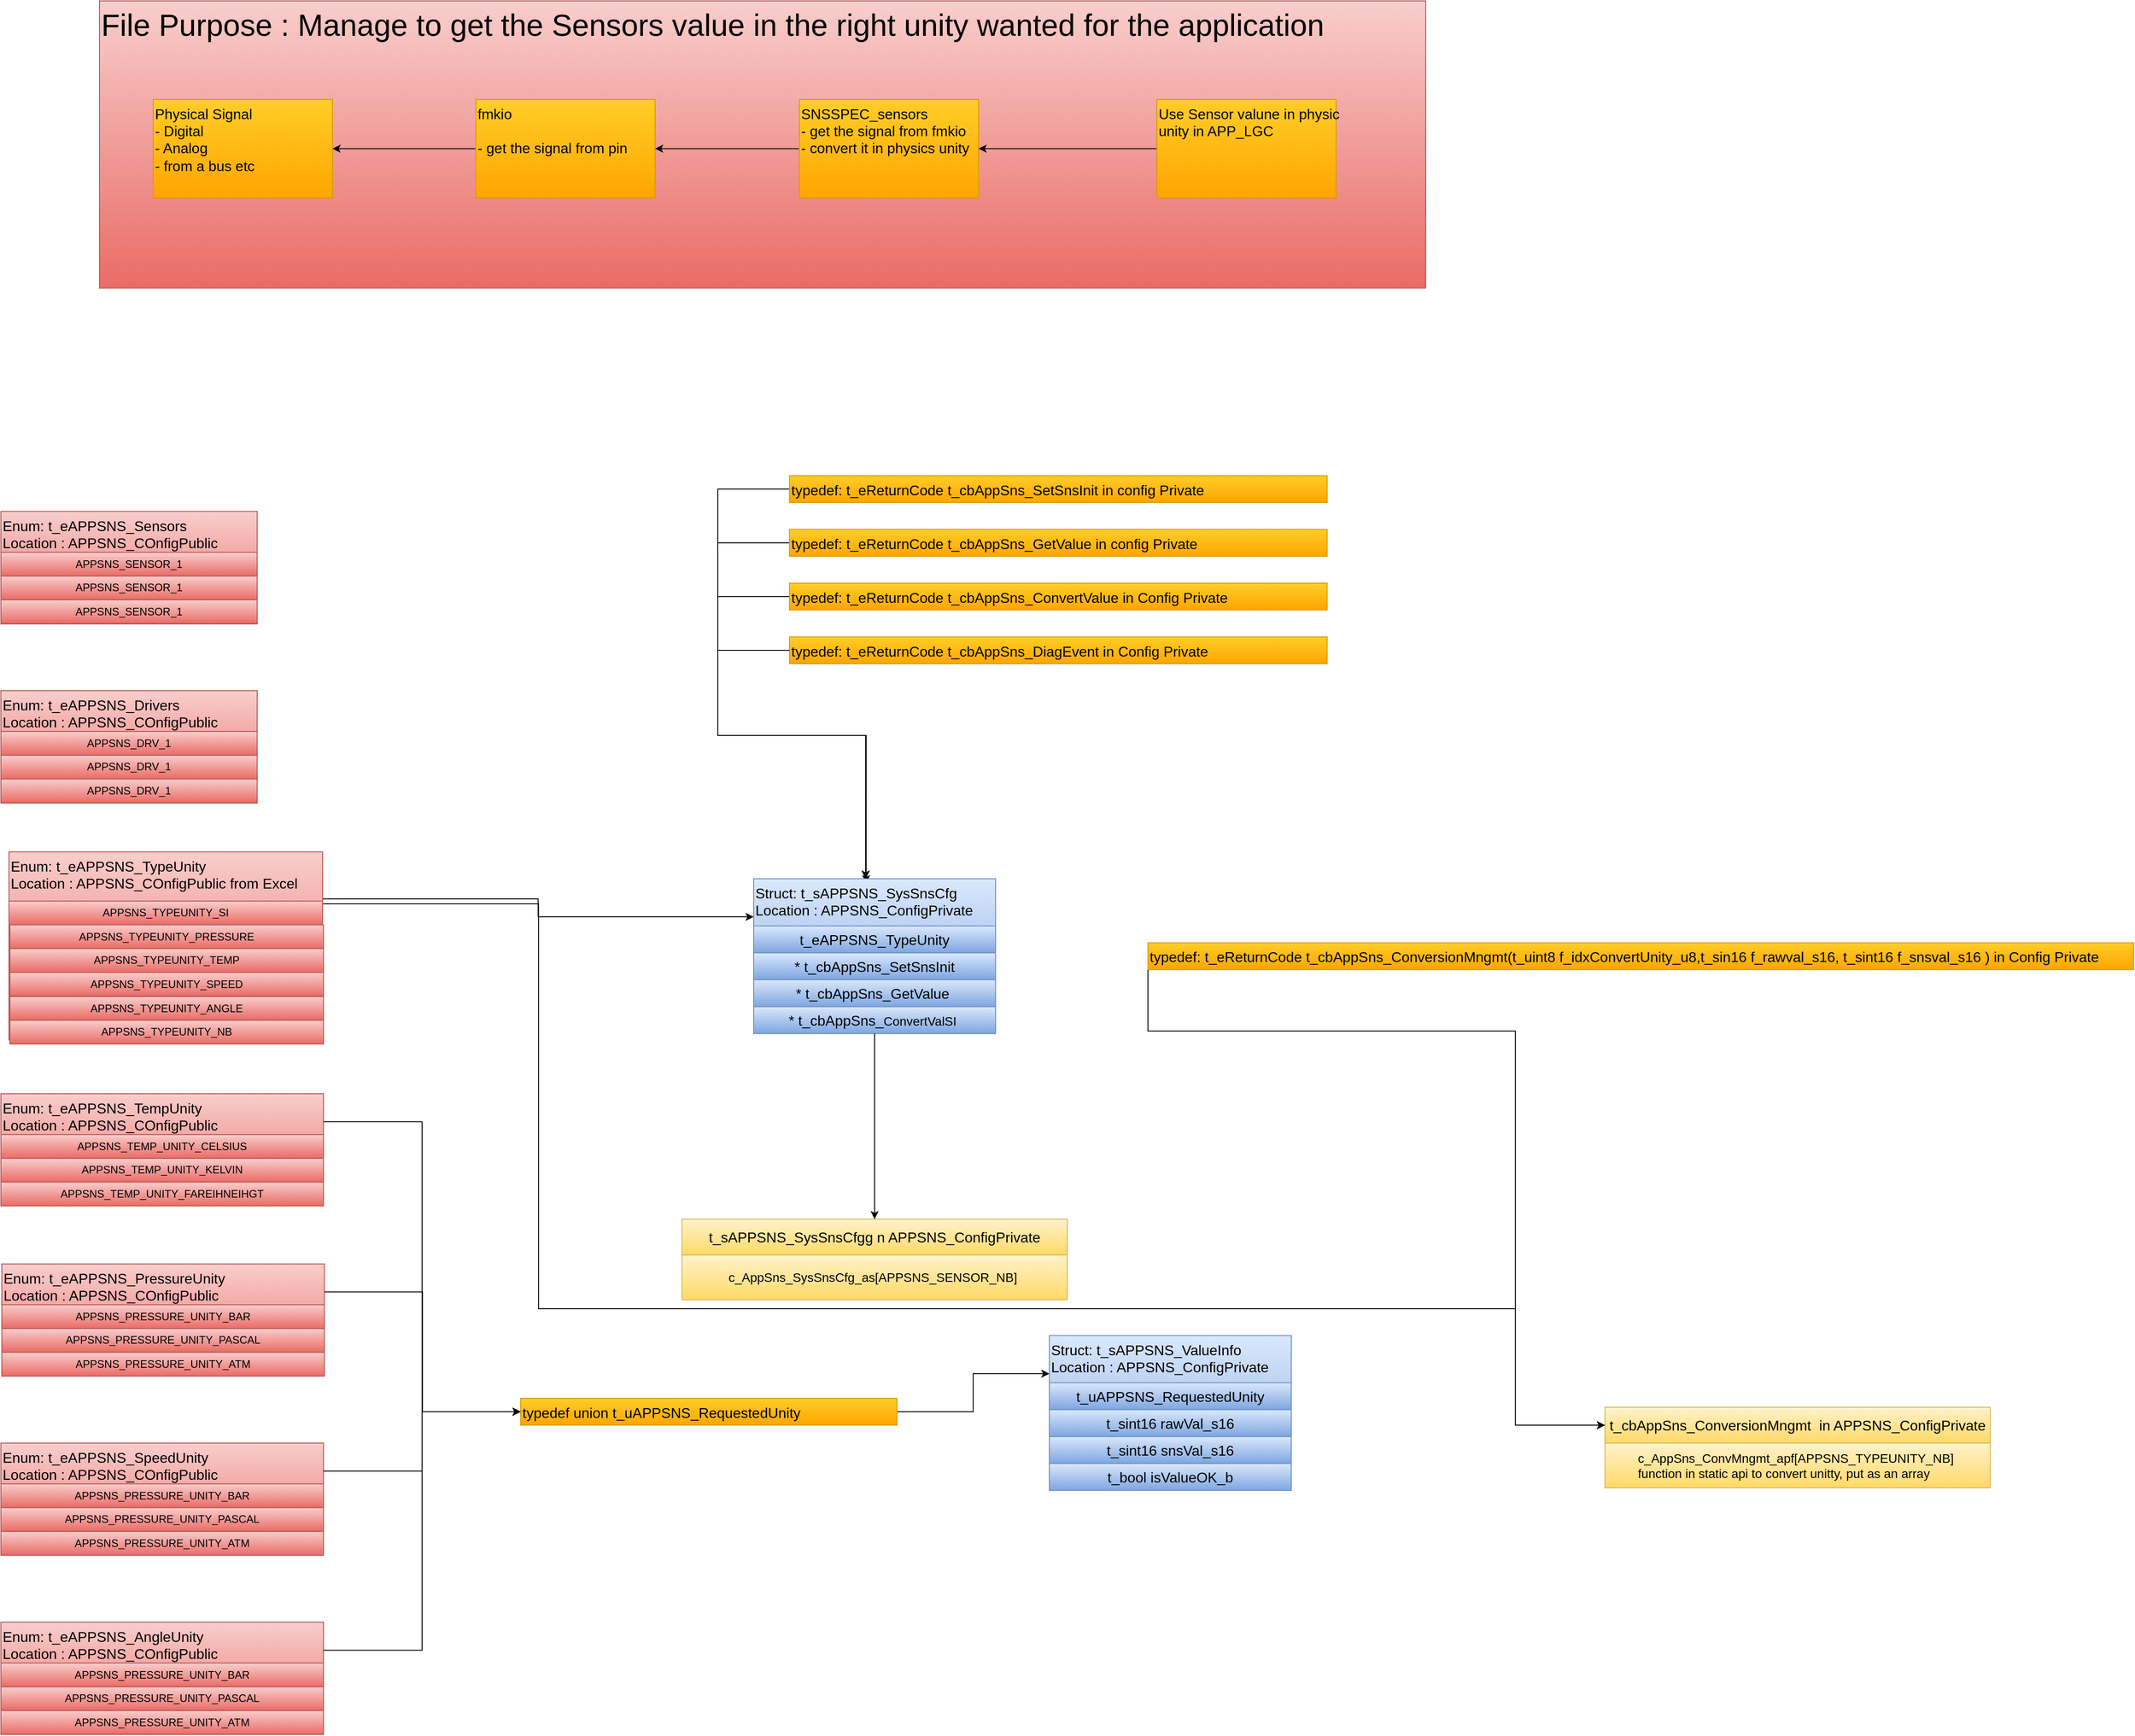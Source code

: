 <mxfile version="24.6.1" type="device" pages="8">
  <diagram name="Type" id="E9MG78Mz9hG76R_JSn4N">
    <mxGraphModel dx="1814" dy="2916" grid="1" gridSize="10" guides="1" tooltips="1" connect="1" arrows="1" fold="1" page="1" pageScale="1" pageWidth="827" pageHeight="1169" math="0" shadow="0">
      <root>
        <mxCell id="0" />
        <mxCell id="1" parent="0" />
        <mxCell id="JQH860guJ10wFqxRCOMx-1" value="" style="group" vertex="1" connectable="0" parent="1">
          <mxGeometry x="-720" y="-920" width="286" height="125.57" as="geometry" />
        </mxCell>
        <mxCell id="JQH860guJ10wFqxRCOMx-3" value="&lt;span style=&quot;color: rgb(0, 0, 0); text-wrap: nowrap;&quot;&gt;Enum: t_eAPPSNS_Sensors&lt;/span&gt;&lt;div&gt;&lt;span style=&quot;color: rgb(0, 0, 0); text-wrap: nowrap;&quot;&gt;Location : APPSNS_COnfigPublic&lt;/span&gt;&lt;/div&gt;" style="rounded=0;whiteSpace=wrap;html=1;verticalAlign=top;fillColor=#f8cecc;gradientColor=#ea6b66;strokeColor=#b85450;fontSize=16;align=left;" vertex="1" parent="JQH860guJ10wFqxRCOMx-1">
          <mxGeometry width="286" height="125.57" as="geometry" />
        </mxCell>
        <mxCell id="JQH860guJ10wFqxRCOMx-4" value="APPSNS_SENSOR_1" style="rounded=0;whiteSpace=wrap;html=1;fillColor=#f8cecc;gradientColor=#ea6b66;strokeColor=#b85450;fontColor=#000000;" vertex="1" parent="JQH860guJ10wFqxRCOMx-1">
          <mxGeometry y="45.571" width="286" height="26.538" as="geometry" />
        </mxCell>
        <mxCell id="JQH860guJ10wFqxRCOMx-5" value="APPSNS_SENSOR_1" style="rounded=0;whiteSpace=wrap;html=1;fillColor=#f8cecc;gradientColor=#ea6b66;strokeColor=#b85450;fontColor=#000000;" vertex="1" parent="JQH860guJ10wFqxRCOMx-1">
          <mxGeometry y="72.111" width="286" height="26.538" as="geometry" />
        </mxCell>
        <mxCell id="JQH860guJ10wFqxRCOMx-6" value="APPSNS_SENSOR_1" style="rounded=0;whiteSpace=wrap;html=1;fillColor=#f8cecc;gradientColor=#ea6b66;strokeColor=#b85450;fontColor=#000000;" vertex="1" parent="JQH860guJ10wFqxRCOMx-1">
          <mxGeometry y="98.651" width="286" height="26.538" as="geometry" />
        </mxCell>
        <mxCell id="JQH860guJ10wFqxRCOMx-7" value="" style="group" vertex="1" connectable="0" parent="1">
          <mxGeometry x="-720" y="-720" width="286" height="125.57" as="geometry" />
        </mxCell>
        <mxCell id="JQH860guJ10wFqxRCOMx-8" value="&lt;span style=&quot;color: rgb(0, 0, 0); text-wrap: nowrap;&quot;&gt;Enum: t_eAPPSNS_Drivers&lt;/span&gt;&lt;div&gt;&lt;span style=&quot;color: rgb(0, 0, 0); text-wrap: nowrap;&quot;&gt;Location : APPSNS_COnfigPublic&lt;/span&gt;&lt;/div&gt;" style="rounded=0;whiteSpace=wrap;html=1;verticalAlign=top;fillColor=#f8cecc;gradientColor=#ea6b66;strokeColor=#b85450;fontSize=16;align=left;" vertex="1" parent="JQH860guJ10wFqxRCOMx-7">
          <mxGeometry width="286" height="125.57" as="geometry" />
        </mxCell>
        <mxCell id="JQH860guJ10wFqxRCOMx-9" value="APPSNS_DRV_1" style="rounded=0;whiteSpace=wrap;html=1;fillColor=#f8cecc;gradientColor=#ea6b66;strokeColor=#b85450;fontColor=#000000;" vertex="1" parent="JQH860guJ10wFqxRCOMx-7">
          <mxGeometry y="45.571" width="286" height="26.538" as="geometry" />
        </mxCell>
        <mxCell id="JQH860guJ10wFqxRCOMx-10" value="APPSNS_DRV_1" style="rounded=0;whiteSpace=wrap;html=1;fillColor=#f8cecc;gradientColor=#ea6b66;strokeColor=#b85450;fontColor=#000000;" vertex="1" parent="JQH860guJ10wFqxRCOMx-7">
          <mxGeometry y="72.111" width="286" height="26.538" as="geometry" />
        </mxCell>
        <mxCell id="JQH860guJ10wFqxRCOMx-11" value="APPSNS_DRV_1" style="rounded=0;whiteSpace=wrap;html=1;fillColor=#f8cecc;gradientColor=#ea6b66;strokeColor=#b85450;fontColor=#000000;" vertex="1" parent="JQH860guJ10wFqxRCOMx-7">
          <mxGeometry y="98.651" width="286" height="26.538" as="geometry" />
        </mxCell>
        <mxCell id="IQdZZlQItys5ZnmAAsMM-12" style="edgeStyle=orthogonalEdgeStyle;rounded=0;orthogonalLoop=1;jettySize=auto;html=1;exitX=0;exitY=0.5;exitDx=0;exitDy=0;" edge="1" parent="1" source="IQdZZlQItys5ZnmAAsMM-2" target="IQdZZlQItys5ZnmAAsMM-7">
          <mxGeometry relative="1" as="geometry">
            <Array as="points">
              <mxPoint x="80" y="-945" />
              <mxPoint x="80" y="-670" />
              <mxPoint x="245" y="-670" />
            </Array>
          </mxGeometry>
        </mxCell>
        <mxCell id="IQdZZlQItys5ZnmAAsMM-2" value="&lt;span style=&quot;color: rgb(0, 0, 0); text-wrap: nowrap;&quot;&gt;typedef: t_eReturnCode t_cbAppSns_SetSnsInit in config Private&lt;span style=&quot;white-space: pre;&quot;&gt;&#x9;&lt;/span&gt;&lt;/span&gt;" style="rounded=0;whiteSpace=wrap;html=1;verticalAlign=top;fillColor=#ffcd28;gradientColor=#ffa500;strokeColor=#d79b00;fontSize=16;align=left;" vertex="1" parent="1">
          <mxGeometry x="160" y="-960" width="600" height="30" as="geometry" />
        </mxCell>
        <mxCell id="IQdZZlQItys5ZnmAAsMM-11" style="edgeStyle=orthogonalEdgeStyle;rounded=0;orthogonalLoop=1;jettySize=auto;html=1;exitX=0;exitY=0.5;exitDx=0;exitDy=0;" edge="1" parent="1" source="IQdZZlQItys5ZnmAAsMM-4" target="IQdZZlQItys5ZnmAAsMM-7">
          <mxGeometry relative="1" as="geometry">
            <Array as="points">
              <mxPoint x="80" y="-885" />
              <mxPoint x="80" y="-670" />
              <mxPoint x="245" y="-670" />
            </Array>
          </mxGeometry>
        </mxCell>
        <mxCell id="IQdZZlQItys5ZnmAAsMM-4" value="&lt;span style=&quot;color: rgb(0, 0, 0); text-wrap: nowrap;&quot;&gt;typedef:&amp;nbsp;&lt;/span&gt;&lt;span style=&quot;color: rgb(0, 0, 0); text-wrap: nowrap;&quot;&gt;t_eReturnCode&amp;nbsp;&lt;/span&gt;&lt;span style=&quot;color: rgb(0, 0, 0); text-wrap: nowrap;&quot;&gt;t_cbAppSns_GetValue in config Private&lt;/span&gt;" style="rounded=0;whiteSpace=wrap;html=1;verticalAlign=top;fillColor=#ffcd28;gradientColor=#ffa500;strokeColor=#d79b00;fontSize=16;align=left;" vertex="1" parent="1">
          <mxGeometry x="160" y="-900" width="600" height="30" as="geometry" />
        </mxCell>
        <mxCell id="IQdZZlQItys5ZnmAAsMM-10" style="edgeStyle=orthogonalEdgeStyle;rounded=0;orthogonalLoop=1;jettySize=auto;html=1;exitX=0;exitY=0.5;exitDx=0;exitDy=0;" edge="1" parent="1" source="IQdZZlQItys5ZnmAAsMM-5" target="IQdZZlQItys5ZnmAAsMM-7">
          <mxGeometry relative="1" as="geometry">
            <Array as="points">
              <mxPoint x="80" y="-825" />
              <mxPoint x="80" y="-670" />
              <mxPoint x="245" y="-670" />
            </Array>
          </mxGeometry>
        </mxCell>
        <mxCell id="IQdZZlQItys5ZnmAAsMM-5" value="&lt;span style=&quot;color: rgb(0, 0, 0); text-wrap: nowrap;&quot;&gt;typedef:&amp;nbsp;&lt;/span&gt;&lt;span style=&quot;color: rgb(0, 0, 0); text-wrap: nowrap;&quot;&gt;t_eReturnCode&amp;nbsp;&lt;/span&gt;&lt;span style=&quot;color: rgb(0, 0, 0); text-wrap: nowrap;&quot;&gt;t_cbAppSns_ConvertValue in Config Private&lt;/span&gt;" style="rounded=0;whiteSpace=wrap;html=1;verticalAlign=top;fillColor=#ffcd28;gradientColor=#ffa500;strokeColor=#d79b00;fontSize=16;align=left;" vertex="1" parent="1">
          <mxGeometry x="160" y="-840" width="600" height="30" as="geometry" />
        </mxCell>
        <mxCell id="IQdZZlQItys5ZnmAAsMM-13" style="edgeStyle=orthogonalEdgeStyle;rounded=0;orthogonalLoop=1;jettySize=auto;html=1;exitX=1;exitY=0.25;exitDx=0;exitDy=0;entryX=0;entryY=0.25;entryDx=0;entryDy=0;" edge="1" parent="1" source="JQH860guJ10wFqxRCOMx-13" target="IQdZZlQItys5ZnmAAsMM-7">
          <mxGeometry relative="1" as="geometry" />
        </mxCell>
        <mxCell id="IQdZZlQItys5ZnmAAsMM-14" value="&lt;span style=&quot;color: rgb(0, 0, 0); text-wrap: nowrap;&quot;&gt;typedef:&amp;nbsp;&lt;/span&gt;&lt;span style=&quot;color: rgb(0, 0, 0); text-wrap: nowrap;&quot;&gt;t_eReturnCode&amp;nbsp;&lt;/span&gt;&lt;span style=&quot;color: rgb(0, 0, 0); text-wrap: nowrap;&quot;&gt;t_cbAppSns_DiagEvent in Config Private&lt;/span&gt;" style="rounded=0;whiteSpace=wrap;html=1;verticalAlign=top;fillColor=#ffcd28;gradientColor=#ffa500;strokeColor=#d79b00;fontSize=16;align=left;" vertex="1" parent="1">
          <mxGeometry x="160" y="-780" width="600" height="30" as="geometry" />
        </mxCell>
        <mxCell id="IQdZZlQItys5ZnmAAsMM-15" style="edgeStyle=orthogonalEdgeStyle;rounded=0;orthogonalLoop=1;jettySize=auto;html=1;exitX=0;exitY=0.5;exitDx=0;exitDy=0;entryX=0.465;entryY=0.029;entryDx=0;entryDy=0;entryPerimeter=0;" edge="1" parent="1" source="IQdZZlQItys5ZnmAAsMM-14" target="IQdZZlQItys5ZnmAAsMM-7">
          <mxGeometry relative="1" as="geometry">
            <Array as="points">
              <mxPoint x="80" y="-765" />
              <mxPoint x="80" y="-670" />
              <mxPoint x="246" y="-670" />
            </Array>
          </mxGeometry>
        </mxCell>
        <mxCell id="IQdZZlQItys5ZnmAAsMM-20" value="" style="group" vertex="1" connectable="0" parent="1">
          <mxGeometry x="120" y="-510" width="270" height="172.885" as="geometry" />
        </mxCell>
        <mxCell id="IQdZZlQItys5ZnmAAsMM-7" value="&lt;span style=&quot;color: rgb(0, 0, 0); text-wrap: nowrap;&quot;&gt;Struct: t_sAPPSNS_SysSnsCfg&lt;/span&gt;&lt;div&gt;&lt;span style=&quot;color: rgb(0, 0, 0); text-wrap: nowrap;&quot;&gt;Location : APPSNS_ConfigPrivate&lt;/span&gt;&lt;/div&gt;" style="rounded=0;whiteSpace=wrap;html=1;verticalAlign=top;fillColor=#dae8fc;gradientColor=#7ea6e0;strokeColor=#6c8ebf;fontSize=16;align=left;fontStyle=0" vertex="1" parent="IQdZZlQItys5ZnmAAsMM-20">
          <mxGeometry width="270" height="170" as="geometry" />
        </mxCell>
        <mxCell id="IQdZZlQItys5ZnmAAsMM-19" value="&lt;span style=&quot;color: rgb(0, 0, 0); font-size: 16px; text-align: left; text-wrap: nowrap;&quot;&gt;t_eAPPSNS_TypeUnity&lt;/span&gt;" style="rounded=0;whiteSpace=wrap;html=1;fillColor=#dae8fc;gradientColor=#7ea6e0;strokeColor=#6c8ebf;fontStyle=0" vertex="1" parent="IQdZZlQItys5ZnmAAsMM-20">
          <mxGeometry y="52.688" width="270" height="30.052" as="geometry" />
        </mxCell>
        <mxCell id="IQdZZlQItys5ZnmAAsMM-8" value="&lt;span style=&quot;color: rgb(0, 0, 0); font-size: 16px; text-align: left; text-wrap: nowrap;&quot;&gt;*&amp;nbsp;&lt;/span&gt;&lt;span style=&quot;color: rgb(0, 0, 0); font-size: 16px; text-align: left; text-wrap: nowrap;&quot;&gt;t_cbAppSns_SetSnsInit&lt;/span&gt;" style="rounded=0;whiteSpace=wrap;html=1;fillColor=#dae8fc;gradientColor=#7ea6e0;strokeColor=#6c8ebf;fontStyle=0" vertex="1" parent="IQdZZlQItys5ZnmAAsMM-20">
          <mxGeometry y="82.74" width="270" height="30.052" as="geometry" />
        </mxCell>
        <mxCell id="IQdZZlQItys5ZnmAAsMM-9" value="&lt;span style=&quot;color: rgb(0, 0, 0); font-size: 16px; text-align: left; text-wrap: nowrap;&quot;&gt;*&amp;nbsp;&lt;/span&gt;&lt;span style=&quot;color: rgb(0, 0, 0); font-size: 16px; text-align: left; text-wrap: nowrap;&quot;&gt;t_cbAppSns_GetValue&amp;nbsp;&lt;/span&gt;" style="rounded=0;whiteSpace=wrap;html=1;fillColor=#dae8fc;gradientColor=#7ea6e0;strokeColor=#6c8ebf;fontStyle=0" vertex="1" parent="IQdZZlQItys5ZnmAAsMM-20">
          <mxGeometry y="112.781" width="270" height="30.052" as="geometry" />
        </mxCell>
        <mxCell id="IQdZZlQItys5ZnmAAsMM-18" value="&lt;span style=&quot;color: rgb(0, 0, 0); font-size: 16px; text-align: left; text-wrap: nowrap;&quot;&gt;* t_cbAppSns_&lt;/span&gt;&lt;span style=&quot;color: rgb(0, 0, 0); font-size: 14px; text-align: left; text-wrap: nowrap;&quot;&gt;ConvertValSI&lt;/span&gt;&lt;span style=&quot;color: rgb(0, 0, 0); font-size: 16px; text-align: left; text-wrap: nowrap;&quot;&gt;&amp;nbsp;&lt;/span&gt;" style="rounded=0;whiteSpace=wrap;html=1;fillColor=#dae8fc;gradientColor=#7ea6e0;strokeColor=#6c8ebf;fontStyle=0" vertex="1" parent="IQdZZlQItys5ZnmAAsMM-20">
          <mxGeometry y="142.833" width="270" height="30.052" as="geometry" />
        </mxCell>
        <mxCell id="IQdZZlQItys5ZnmAAsMM-30" value="" style="group" vertex="1" connectable="0" parent="1">
          <mxGeometry x="-720" y="-270" width="360" height="125.19" as="geometry" />
        </mxCell>
        <mxCell id="IQdZZlQItys5ZnmAAsMM-22" value="&lt;span style=&quot;color: rgb(0, 0, 0); text-wrap: nowrap;&quot;&gt;Enum: t_eAPPSNS_TempUnity&lt;/span&gt;&lt;div&gt;&lt;span style=&quot;color: rgb(0, 0, 0); text-wrap: nowrap;&quot;&gt;Location : APPSNS_COnfigPublic&lt;/span&gt;&lt;/div&gt;" style="rounded=0;whiteSpace=wrap;html=1;verticalAlign=top;fillColor=#f8cecc;gradientColor=#ea6b66;strokeColor=#b85450;fontSize=16;align=left;container=1;" vertex="1" parent="IQdZZlQItys5ZnmAAsMM-30">
          <mxGeometry width="360.0" height="125.19" as="geometry" />
        </mxCell>
        <mxCell id="IQdZZlQItys5ZnmAAsMM-24" value="APPSNS_TEMP_UNITY_CELSIUS" style="rounded=0;whiteSpace=wrap;html=1;fillColor=#f8cecc;gradientColor=#ea6b66;strokeColor=#b85450;fontColor=#000000;" vertex="1" parent="IQdZZlQItys5ZnmAAsMM-30">
          <mxGeometry y="45.571" width="360.0" height="26.538" as="geometry" />
        </mxCell>
        <mxCell id="IQdZZlQItys5ZnmAAsMM-25" value="APPSNS_TEMP_UNITY_KELVIN" style="rounded=0;whiteSpace=wrap;html=1;fillColor=#f8cecc;gradientColor=#ea6b66;strokeColor=#b85450;fontColor=#000000;" vertex="1" parent="IQdZZlQItys5ZnmAAsMM-30">
          <mxGeometry y="72.111" width="360.0" height="26.538" as="geometry" />
        </mxCell>
        <mxCell id="IQdZZlQItys5ZnmAAsMM-26" value="APPSNS_TEMP_UNITY_FAREIHNEIHGT" style="rounded=0;whiteSpace=wrap;html=1;fillColor=#f8cecc;gradientColor=#ea6b66;strokeColor=#b85450;fontColor=#000000;" vertex="1" parent="IQdZZlQItys5ZnmAAsMM-30">
          <mxGeometry y="98.651" width="360.0" height="26.538" as="geometry" />
        </mxCell>
        <mxCell id="IQdZZlQItys5ZnmAAsMM-31" value="" style="group" vertex="1" connectable="0" parent="1">
          <mxGeometry x="-719" y="-80" width="360" height="125.19" as="geometry" />
        </mxCell>
        <mxCell id="IQdZZlQItys5ZnmAAsMM-32" value="&lt;span style=&quot;color: rgb(0, 0, 0); text-wrap: nowrap;&quot;&gt;Enum: t_eAPPSNS_PressureUnity&lt;/span&gt;&lt;div&gt;&lt;span style=&quot;color: rgb(0, 0, 0); text-wrap: nowrap;&quot;&gt;Location : APPSNS_COnfigPublic&lt;/span&gt;&lt;/div&gt;" style="rounded=0;whiteSpace=wrap;html=1;verticalAlign=top;fillColor=#f8cecc;gradientColor=#ea6b66;strokeColor=#b85450;fontSize=16;align=left;container=1;" vertex="1" parent="IQdZZlQItys5ZnmAAsMM-31">
          <mxGeometry width="360.0" height="125.19" as="geometry" />
        </mxCell>
        <mxCell id="IQdZZlQItys5ZnmAAsMM-33" value="APPSNS_PRESSURE_UNITY_BAR" style="rounded=0;whiteSpace=wrap;html=1;fillColor=#f8cecc;gradientColor=#ea6b66;strokeColor=#b85450;fontColor=#000000;" vertex="1" parent="IQdZZlQItys5ZnmAAsMM-31">
          <mxGeometry y="45.571" width="360.0" height="26.538" as="geometry" />
        </mxCell>
        <mxCell id="IQdZZlQItys5ZnmAAsMM-34" value="APPSNS_PRESSURE_UNITY_PASCAL" style="rounded=0;whiteSpace=wrap;html=1;fillColor=#f8cecc;gradientColor=#ea6b66;strokeColor=#b85450;fontColor=#000000;" vertex="1" parent="IQdZZlQItys5ZnmAAsMM-31">
          <mxGeometry y="72.111" width="360.0" height="26.538" as="geometry" />
        </mxCell>
        <mxCell id="IQdZZlQItys5ZnmAAsMM-35" value="APPSNS_PRESSURE_UNITY_ATM" style="rounded=0;whiteSpace=wrap;html=1;fillColor=#f8cecc;gradientColor=#ea6b66;strokeColor=#b85450;fontColor=#000000;" vertex="1" parent="IQdZZlQItys5ZnmAAsMM-31">
          <mxGeometry y="98.651" width="360.0" height="26.538" as="geometry" />
        </mxCell>
        <mxCell id="IQdZZlQItys5ZnmAAsMM-36" value="" style="group" vertex="1" connectable="0" parent="1">
          <mxGeometry x="-720" y="120" width="360" height="125.19" as="geometry" />
        </mxCell>
        <mxCell id="IQdZZlQItys5ZnmAAsMM-37" value="&lt;span style=&quot;color: rgb(0, 0, 0); text-wrap: nowrap;&quot;&gt;Enum: t_eAPPSNS_SpeedUnity&lt;/span&gt;&lt;div&gt;&lt;span style=&quot;color: rgb(0, 0, 0); text-wrap: nowrap;&quot;&gt;Location : APPSNS_COnfigPublic&lt;/span&gt;&lt;/div&gt;" style="rounded=0;whiteSpace=wrap;html=1;verticalAlign=top;fillColor=#f8cecc;gradientColor=#ea6b66;strokeColor=#b85450;fontSize=16;align=left;container=1;" vertex="1" parent="IQdZZlQItys5ZnmAAsMM-36">
          <mxGeometry width="360.0" height="125.19" as="geometry" />
        </mxCell>
        <mxCell id="IQdZZlQItys5ZnmAAsMM-38" value="APPSNS_PRESSURE_UNITY_BAR" style="rounded=0;whiteSpace=wrap;html=1;fillColor=#f8cecc;gradientColor=#ea6b66;strokeColor=#b85450;fontColor=#000000;" vertex="1" parent="IQdZZlQItys5ZnmAAsMM-36">
          <mxGeometry y="45.571" width="360.0" height="26.538" as="geometry" />
        </mxCell>
        <mxCell id="IQdZZlQItys5ZnmAAsMM-39" value="APPSNS_PRESSURE_UNITY_PASCAL" style="rounded=0;whiteSpace=wrap;html=1;fillColor=#f8cecc;gradientColor=#ea6b66;strokeColor=#b85450;fontColor=#000000;" vertex="1" parent="IQdZZlQItys5ZnmAAsMM-36">
          <mxGeometry y="72.111" width="360.0" height="26.538" as="geometry" />
        </mxCell>
        <mxCell id="IQdZZlQItys5ZnmAAsMM-40" value="APPSNS_PRESSURE_UNITY_ATM" style="rounded=0;whiteSpace=wrap;html=1;fillColor=#f8cecc;gradientColor=#ea6b66;strokeColor=#b85450;fontColor=#000000;" vertex="1" parent="IQdZZlQItys5ZnmAAsMM-36">
          <mxGeometry y="98.651" width="360.0" height="26.538" as="geometry" />
        </mxCell>
        <mxCell id="IQdZZlQItys5ZnmAAsMM-41" value="" style="group" vertex="1" connectable="0" parent="1">
          <mxGeometry x="-720" y="320" width="360" height="125.19" as="geometry" />
        </mxCell>
        <mxCell id="IQdZZlQItys5ZnmAAsMM-42" value="&lt;span style=&quot;color: rgb(0, 0, 0); text-wrap: nowrap;&quot;&gt;Enum: t_eAPPSNS_AngleUnity&lt;/span&gt;&lt;div&gt;&lt;span style=&quot;color: rgb(0, 0, 0); text-wrap: nowrap;&quot;&gt;Location : APPSNS_COnfigPublic&lt;/span&gt;&lt;/div&gt;" style="rounded=0;whiteSpace=wrap;html=1;verticalAlign=top;fillColor=#f8cecc;gradientColor=#ea6b66;strokeColor=#b85450;fontSize=16;align=left;container=1;" vertex="1" parent="IQdZZlQItys5ZnmAAsMM-41">
          <mxGeometry width="360.0" height="125.19" as="geometry" />
        </mxCell>
        <mxCell id="IQdZZlQItys5ZnmAAsMM-43" value="APPSNS_PRESSURE_UNITY_BAR" style="rounded=0;whiteSpace=wrap;html=1;fillColor=#f8cecc;gradientColor=#ea6b66;strokeColor=#b85450;fontColor=#000000;" vertex="1" parent="IQdZZlQItys5ZnmAAsMM-41">
          <mxGeometry y="45.571" width="360.0" height="26.538" as="geometry" />
        </mxCell>
        <mxCell id="IQdZZlQItys5ZnmAAsMM-44" value="APPSNS_PRESSURE_UNITY_PASCAL" style="rounded=0;whiteSpace=wrap;html=1;fillColor=#f8cecc;gradientColor=#ea6b66;strokeColor=#b85450;fontColor=#000000;" vertex="1" parent="IQdZZlQItys5ZnmAAsMM-41">
          <mxGeometry y="72.111" width="360.0" height="26.538" as="geometry" />
        </mxCell>
        <mxCell id="IQdZZlQItys5ZnmAAsMM-45" value="APPSNS_PRESSURE_UNITY_ATM" style="rounded=0;whiteSpace=wrap;html=1;fillColor=#f8cecc;gradientColor=#ea6b66;strokeColor=#b85450;fontColor=#000000;" vertex="1" parent="IQdZZlQItys5ZnmAAsMM-41">
          <mxGeometry y="98.651" width="360.0" height="26.538" as="geometry" />
        </mxCell>
        <mxCell id="IQdZZlQItys5ZnmAAsMM-58" style="edgeStyle=orthogonalEdgeStyle;rounded=0;orthogonalLoop=1;jettySize=auto;html=1;exitX=1;exitY=0.5;exitDx=0;exitDy=0;entryX=0;entryY=0.25;entryDx=0;entryDy=0;" edge="1" parent="1" source="IQdZZlQItys5ZnmAAsMM-46" target="IQdZZlQItys5ZnmAAsMM-52">
          <mxGeometry relative="1" as="geometry" />
        </mxCell>
        <mxCell id="IQdZZlQItys5ZnmAAsMM-46" value="&lt;span style=&quot;color: rgb(0, 0, 0); text-wrap: nowrap;&quot;&gt;typedef union t_uAPPSNS_RequestedUnity&lt;/span&gt;" style="rounded=0;whiteSpace=wrap;html=1;verticalAlign=top;fillColor=#ffcd28;gradientColor=#ffa500;strokeColor=#d79b00;fontSize=16;align=left;" vertex="1" parent="1">
          <mxGeometry x="-140" y="70" width="420" height="30" as="geometry" />
        </mxCell>
        <mxCell id="IQdZZlQItys5ZnmAAsMM-47" style="edgeStyle=orthogonalEdgeStyle;rounded=0;orthogonalLoop=1;jettySize=auto;html=1;exitX=1;exitY=0.25;exitDx=0;exitDy=0;entryX=0;entryY=0.5;entryDx=0;entryDy=0;" edge="1" parent="1" source="IQdZZlQItys5ZnmAAsMM-22" target="IQdZZlQItys5ZnmAAsMM-46">
          <mxGeometry relative="1" as="geometry" />
        </mxCell>
        <mxCell id="IQdZZlQItys5ZnmAAsMM-48" style="edgeStyle=orthogonalEdgeStyle;rounded=0;orthogonalLoop=1;jettySize=auto;html=1;exitX=1;exitY=0.25;exitDx=0;exitDy=0;entryX=0;entryY=0.5;entryDx=0;entryDy=0;" edge="1" parent="1" source="IQdZZlQItys5ZnmAAsMM-32" target="IQdZZlQItys5ZnmAAsMM-46">
          <mxGeometry relative="1" as="geometry" />
        </mxCell>
        <mxCell id="IQdZZlQItys5ZnmAAsMM-49" style="edgeStyle=orthogonalEdgeStyle;rounded=0;orthogonalLoop=1;jettySize=auto;html=1;exitX=1;exitY=0.25;exitDx=0;exitDy=0;entryX=0;entryY=0.5;entryDx=0;entryDy=0;" edge="1" parent="1" source="IQdZZlQItys5ZnmAAsMM-37" target="IQdZZlQItys5ZnmAAsMM-46">
          <mxGeometry relative="1" as="geometry" />
        </mxCell>
        <mxCell id="IQdZZlQItys5ZnmAAsMM-50" style="edgeStyle=orthogonalEdgeStyle;rounded=0;orthogonalLoop=1;jettySize=auto;html=1;exitX=1;exitY=0.25;exitDx=0;exitDy=0;entryX=0;entryY=0.5;entryDx=0;entryDy=0;" edge="1" parent="1" source="IQdZZlQItys5ZnmAAsMM-42" target="IQdZZlQItys5ZnmAAsMM-46">
          <mxGeometry relative="1" as="geometry" />
        </mxCell>
        <mxCell id="IQdZZlQItys5ZnmAAsMM-51" value="" style="group" vertex="1" connectable="0" parent="1">
          <mxGeometry x="450" width="270" height="172.885" as="geometry" />
        </mxCell>
        <mxCell id="IQdZZlQItys5ZnmAAsMM-52" value="&lt;span style=&quot;color: rgb(0, 0, 0); text-wrap: nowrap;&quot;&gt;Struct: t_sAPPSNS_ValueInfo&lt;/span&gt;&lt;div&gt;&lt;span style=&quot;color: rgb(0, 0, 0); text-wrap: nowrap;&quot;&gt;Location : APPSNS_ConfigPrivate&lt;/span&gt;&lt;/div&gt;" style="rounded=0;whiteSpace=wrap;html=1;verticalAlign=top;fillColor=#dae8fc;gradientColor=#7ea6e0;strokeColor=#6c8ebf;fontSize=16;align=left;fontStyle=0" vertex="1" parent="IQdZZlQItys5ZnmAAsMM-51">
          <mxGeometry width="270" height="170" as="geometry" />
        </mxCell>
        <mxCell id="IQdZZlQItys5ZnmAAsMM-53" value="&lt;span style=&quot;color: rgb(0, 0, 0); font-size: 16px; text-align: left; text-wrap: nowrap;&quot;&gt;t_uAPPSNS_RequestedUnity&lt;/span&gt;" style="rounded=0;whiteSpace=wrap;html=1;fillColor=#dae8fc;gradientColor=#7ea6e0;strokeColor=#6c8ebf;fontStyle=0" vertex="1" parent="IQdZZlQItys5ZnmAAsMM-51">
          <mxGeometry y="52.688" width="270" height="30.052" as="geometry" />
        </mxCell>
        <mxCell id="IQdZZlQItys5ZnmAAsMM-54" value="&lt;div style=&quot;text-align: left;&quot;&gt;&lt;span style=&quot;background-color: initial; font-size: 16px; text-wrap: nowrap;&quot;&gt;&lt;font color=&quot;#000000&quot;&gt;t_sint16 rawVal_s16&lt;/font&gt;&lt;/span&gt;&lt;/div&gt;" style="rounded=0;whiteSpace=wrap;html=1;fillColor=#dae8fc;gradientColor=#7ea6e0;strokeColor=#6c8ebf;fontStyle=0" vertex="1" parent="IQdZZlQItys5ZnmAAsMM-51">
          <mxGeometry y="82.74" width="270" height="30.052" as="geometry" />
        </mxCell>
        <mxCell id="IQdZZlQItys5ZnmAAsMM-55" value="&lt;div style=&quot;text-align: left;&quot;&gt;&lt;span style=&quot;background-color: initial; font-size: 16px; text-wrap: nowrap;&quot;&gt;&lt;font color=&quot;#000000&quot;&gt;t_sint16 snsVal_s16&lt;/font&gt;&lt;/span&gt;&lt;/div&gt;" style="rounded=0;whiteSpace=wrap;html=1;fillColor=#dae8fc;gradientColor=#7ea6e0;strokeColor=#6c8ebf;fontStyle=0" vertex="1" parent="IQdZZlQItys5ZnmAAsMM-51">
          <mxGeometry y="112.781" width="270" height="30.052" as="geometry" />
        </mxCell>
        <mxCell id="IQdZZlQItys5ZnmAAsMM-56" value="&lt;div style=&quot;text-align: left;&quot;&gt;&lt;span style=&quot;background-color: initial; font-size: 16px; text-wrap: nowrap;&quot;&gt;&lt;font color=&quot;#000000&quot;&gt;t_bool isValueOK_b&lt;/font&gt;&lt;/span&gt;&lt;/div&gt;" style="rounded=0;whiteSpace=wrap;html=1;fillColor=#dae8fc;gradientColor=#7ea6e0;strokeColor=#6c8ebf;fontStyle=0" vertex="1" parent="IQdZZlQItys5ZnmAAsMM-51">
          <mxGeometry y="142.833" width="270" height="30.052" as="geometry" />
        </mxCell>
        <mxCell id="jqR8aM2dMBFgBmmnpcwV-2" value="&lt;font color=&quot;#000000&quot; style=&quot;font-size: 34px;&quot;&gt;&lt;span style=&quot;text-wrap: nowrap; font-size: 34px;&quot;&gt;File Purpose : Manage to get the Sensors value in the right unity wanted for the application&amp;nbsp;&lt;/span&gt;&lt;/font&gt;&lt;div style=&quot;font-size: 34px;&quot;&gt;&lt;font color=&quot;#000000&quot; style=&quot;font-size: 34px;&quot;&gt;&lt;span style=&quot;text-wrap: nowrap; font-size: 34px;&quot;&gt;&lt;br style=&quot;font-size: 34px;&quot;&gt;&lt;/span&gt;&lt;/font&gt;&lt;/div&gt;" style="rounded=0;whiteSpace=wrap;html=1;verticalAlign=top;fillColor=#f8cecc;gradientColor=#ea6b66;strokeColor=#b85450;fontSize=34;align=left;" vertex="1" parent="1">
          <mxGeometry x="-610" y="-1490" width="1480" height="320.57" as="geometry" />
        </mxCell>
        <mxCell id="jqR8aM2dMBFgBmmnpcwV-3" value="&lt;font color=&quot;#000000&quot;&gt;&lt;span style=&quot;text-wrap: nowrap;&quot;&gt;Physical Signal&amp;nbsp;&lt;/span&gt;&lt;/font&gt;&lt;div&gt;&lt;font color=&quot;#000000&quot;&gt;&lt;span style=&quot;text-wrap: nowrap;&quot;&gt;- Digital&amp;nbsp;&lt;/span&gt;&lt;/font&gt;&lt;/div&gt;&lt;div&gt;&lt;font color=&quot;#000000&quot;&gt;&lt;span style=&quot;text-wrap: nowrap;&quot;&gt;- Analog&lt;/span&gt;&lt;/font&gt;&lt;/div&gt;&lt;div&gt;&lt;font color=&quot;#000000&quot;&gt;&lt;span style=&quot;text-wrap: nowrap;&quot;&gt;- from a bus etc&lt;/span&gt;&lt;/font&gt;&lt;/div&gt;" style="rounded=0;whiteSpace=wrap;html=1;verticalAlign=top;fillColor=#ffcd28;gradientColor=#ffa500;strokeColor=#d79b00;fontSize=16;align=left;" vertex="1" parent="1">
          <mxGeometry x="-550" y="-1380" width="200" height="110" as="geometry" />
        </mxCell>
        <mxCell id="jqR8aM2dMBFgBmmnpcwV-9" style="edgeStyle=orthogonalEdgeStyle;rounded=0;orthogonalLoop=1;jettySize=auto;html=1;exitX=0;exitY=0.5;exitDx=0;exitDy=0;" edge="1" parent="1" source="jqR8aM2dMBFgBmmnpcwV-4" target="jqR8aM2dMBFgBmmnpcwV-3">
          <mxGeometry relative="1" as="geometry" />
        </mxCell>
        <mxCell id="jqR8aM2dMBFgBmmnpcwV-4" value="&lt;font color=&quot;#000000&quot;&gt;&lt;span style=&quot;text-wrap: nowrap;&quot;&gt;fmkio&lt;/span&gt;&lt;/font&gt;&lt;div&gt;&lt;font color=&quot;#000000&quot;&gt;&lt;span style=&quot;text-wrap: nowrap;&quot;&gt;&lt;br&gt;&lt;/span&gt;&lt;/font&gt;&lt;/div&gt;&lt;div&gt;&lt;font color=&quot;#000000&quot;&gt;&lt;span style=&quot;text-wrap: nowrap;&quot;&gt;- get the signal from pin&lt;/span&gt;&lt;/font&gt;&lt;/div&gt;" style="rounded=0;whiteSpace=wrap;html=1;verticalAlign=top;fillColor=#ffcd28;gradientColor=#ffa500;strokeColor=#d79b00;fontSize=16;align=left;" vertex="1" parent="1">
          <mxGeometry x="-190" y="-1380" width="200" height="110" as="geometry" />
        </mxCell>
        <mxCell id="jqR8aM2dMBFgBmmnpcwV-8" style="edgeStyle=orthogonalEdgeStyle;rounded=0;orthogonalLoop=1;jettySize=auto;html=1;exitX=0;exitY=0.5;exitDx=0;exitDy=0;" edge="1" parent="1" source="jqR8aM2dMBFgBmmnpcwV-5" target="jqR8aM2dMBFgBmmnpcwV-4">
          <mxGeometry relative="1" as="geometry" />
        </mxCell>
        <mxCell id="jqR8aM2dMBFgBmmnpcwV-5" value="&lt;font color=&quot;#000000&quot;&gt;&lt;span style=&quot;text-wrap: nowrap;&quot;&gt;SNSSPEC_sensors&lt;/span&gt;&lt;/font&gt;&lt;div&gt;&lt;font color=&quot;#000000&quot;&gt;&lt;span style=&quot;text-wrap: nowrap;&quot;&gt;- get the signal from fmkio&lt;/span&gt;&lt;/font&gt;&lt;/div&gt;&lt;div&gt;&lt;font color=&quot;#000000&quot;&gt;&lt;span style=&quot;text-wrap: nowrap;&quot;&gt;- convert it in physics unity&lt;/span&gt;&lt;/font&gt;&lt;/div&gt;&lt;div&gt;&lt;font color=&quot;#000000&quot;&gt;&lt;span style=&quot;text-wrap: nowrap;&quot;&gt;&lt;br&gt;&lt;/span&gt;&lt;/font&gt;&lt;/div&gt;" style="rounded=0;whiteSpace=wrap;html=1;verticalAlign=top;fillColor=#ffcd28;gradientColor=#ffa500;strokeColor=#d79b00;fontSize=16;align=left;" vertex="1" parent="1">
          <mxGeometry x="171" y="-1380" width="200" height="110" as="geometry" />
        </mxCell>
        <mxCell id="jqR8aM2dMBFgBmmnpcwV-7" style="edgeStyle=orthogonalEdgeStyle;rounded=0;orthogonalLoop=1;jettySize=auto;html=1;exitX=0;exitY=0.5;exitDx=0;exitDy=0;" edge="1" parent="1" source="jqR8aM2dMBFgBmmnpcwV-6" target="jqR8aM2dMBFgBmmnpcwV-5">
          <mxGeometry relative="1" as="geometry" />
        </mxCell>
        <mxCell id="jqR8aM2dMBFgBmmnpcwV-6" value="&lt;font color=&quot;#000000&quot;&gt;&lt;span style=&quot;text-wrap: nowrap;&quot;&gt;Use Sensor valune in physic&amp;nbsp;&lt;/span&gt;&lt;/font&gt;&lt;div&gt;&lt;font color=&quot;#000000&quot;&gt;&lt;span style=&quot;text-wrap: nowrap;&quot;&gt;unity in APP_LGC&lt;/span&gt;&lt;/font&gt;&lt;/div&gt;" style="rounded=0;whiteSpace=wrap;html=1;verticalAlign=top;fillColor=#ffcd28;gradientColor=#ffa500;strokeColor=#d79b00;fontSize=16;align=left;" vertex="1" parent="1">
          <mxGeometry x="570" y="-1380" width="200" height="110" as="geometry" />
        </mxCell>
        <mxCell id="n-WKvipMz6AgVebH89n6-1" value="" style="group" vertex="1" connectable="0" parent="1">
          <mxGeometry x="1070" y="80" width="430" height="90" as="geometry" />
        </mxCell>
        <mxCell id="n-WKvipMz6AgVebH89n6-2" value="" style="rounded=0;whiteSpace=wrap;html=1;fillColor=#fff2cc;gradientColor=#ffd966;strokeColor=#d6b656;fontColor=#000000;" vertex="1" parent="n-WKvipMz6AgVebH89n6-1">
          <mxGeometry width="430.0" height="90" as="geometry" />
        </mxCell>
        <mxCell id="n-WKvipMz6AgVebH89n6-3" value="&lt;span style=&quot;font-size: 16px; text-align: left; text-wrap: nowrap;&quot;&gt;t_cbAppSns_ConversionMngmt&amp;nbsp;&amp;nbsp;&lt;/span&gt;&lt;span style=&quot;font-size: 16px; text-align: left; text-wrap: nowrap;&quot;&gt;in APPSNS_ConfigPrivate&lt;/span&gt;" style="rounded=0;whiteSpace=wrap;html=1;fillColor=#fff2cc;gradientColor=#ffd966;strokeColor=#d6b656;fontColor=#000000;" vertex="1" parent="n-WKvipMz6AgVebH89n6-1">
          <mxGeometry width="430.0" height="40" as="geometry" />
        </mxCell>
        <mxCell id="n-WKvipMz6AgVebH89n6-4" value="&lt;div style=&quot;text-align: left; font-size: 14px;&quot;&gt;&lt;span style=&quot;background-color: initial; font-size: 14px; text-wrap: nowrap;&quot;&gt;c_AppSns_ConvMngmt_apf[&lt;/span&gt;&lt;span style=&quot;background-color: initial; text-align: center; font-size: 14px;&quot;&gt;APPSNS_TYPEUNITY_NB]&amp;nbsp;&lt;/span&gt;&lt;/div&gt;&lt;div style=&quot;text-align: left; font-size: 14px;&quot;&gt;&lt;span style=&quot;background-color: initial; text-align: center; font-size: 14px;&quot;&gt;function in static api to convert unitty, put as an array&amp;nbsp;&lt;/span&gt;&lt;/div&gt;" style="rounded=0;whiteSpace=wrap;html=1;fillColor=#fff2cc;gradientColor=#ffd966;strokeColor=#d6b656;fontColor=#000000;fontSize=14;" vertex="1" parent="n-WKvipMz6AgVebH89n6-1">
          <mxGeometry y="40" width="430.0" height="50" as="geometry" />
        </mxCell>
        <mxCell id="ORLrGCqBe0Yvnj-uRH82-1" style="edgeStyle=orthogonalEdgeStyle;rounded=0;orthogonalLoop=1;jettySize=auto;html=1;exitX=0;exitY=0.5;exitDx=0;exitDy=0;entryX=0;entryY=0.5;entryDx=0;entryDy=0;" edge="1" parent="1" source="n-WKvipMz6AgVebH89n6-5" target="n-WKvipMz6AgVebH89n6-3">
          <mxGeometry relative="1" as="geometry">
            <Array as="points">
              <mxPoint x="560" y="-340" />
              <mxPoint x="970" y="-340" />
              <mxPoint x="970" y="100" />
            </Array>
          </mxGeometry>
        </mxCell>
        <mxCell id="n-WKvipMz6AgVebH89n6-5" value="&lt;span style=&quot;color: rgb(0, 0, 0); text-wrap: nowrap; font-size: 16px;&quot;&gt;typedef: t_eReturnCode t_cbAppSns_ConversionMngmt&lt;/span&gt;&lt;span style=&quot;color: rgb(0, 0, 0); font-size: 16px; text-align: center;&quot;&gt;(t_uint8 f_idxConvertUnity_u8,t_sin16 f_rawval_s16, t_sint16 f_snsval_s16 )&lt;/span&gt;&lt;span style=&quot;color: rgb(0, 0, 0); text-wrap: nowrap; font-size: 16px;&quot;&gt;&amp;nbsp;in Config Private&lt;/span&gt;" style="rounded=0;whiteSpace=wrap;html=1;verticalAlign=top;fillColor=#ffcd28;gradientColor=#ffa500;strokeColor=#d79b00;fontSize=16;align=left;" vertex="1" parent="1">
          <mxGeometry x="560" y="-438.56" width="1100" height="30" as="geometry" />
        </mxCell>
        <mxCell id="n-WKvipMz6AgVebH89n6-7" style="edgeStyle=orthogonalEdgeStyle;rounded=0;orthogonalLoop=1;jettySize=auto;html=1;exitX=1;exitY=0.25;exitDx=0;exitDy=0;entryX=0;entryY=0.5;entryDx=0;entryDy=0;" edge="1" parent="1" source="JQH860guJ10wFqxRCOMx-13" target="n-WKvipMz6AgVebH89n6-3">
          <mxGeometry relative="1" as="geometry">
            <Array as="points">
              <mxPoint x="-361" y="-482" />
              <mxPoint x="-120" y="-482" />
              <mxPoint x="-120" y="-30" />
              <mxPoint x="970" y="-30" />
              <mxPoint x="970" y="100" />
            </Array>
          </mxGeometry>
        </mxCell>
        <mxCell id="9-2d--VzSNYmqNm6E1mE-2" value="" style="group" vertex="1" connectable="0" parent="1">
          <mxGeometry x="-711" y="-540" width="351" height="214.519" as="geometry" />
        </mxCell>
        <mxCell id="JQH860guJ10wFqxRCOMx-13" value="&lt;span style=&quot;color: rgb(0, 0, 0); text-wrap: nowrap;&quot;&gt;Enum: t_eAPPSNS_TypeUnity&lt;/span&gt;&lt;div&gt;&lt;span style=&quot;color: rgb(0, 0, 0); text-wrap: nowrap;&quot;&gt;Location : APPSNS_COnfigPublic from Excel&lt;/span&gt;&lt;/div&gt;" style="rounded=0;whiteSpace=wrap;html=1;verticalAlign=top;fillColor=#f8cecc;gradientColor=#ea6b66;strokeColor=#b85450;fontSize=16;align=left;" vertex="1" parent="9-2d--VzSNYmqNm6E1mE-2">
          <mxGeometry width="350" height="210" as="geometry" />
        </mxCell>
        <mxCell id="n-WKvipMz6AgVebH89n6-6" value="APPSNS_TYPEUNITY_NB" style="rounded=0;whiteSpace=wrap;html=1;fillColor=#f8cecc;gradientColor=#ea6b66;strokeColor=#b85450;fontColor=#000000;" vertex="1" parent="9-2d--VzSNYmqNm6E1mE-2">
          <mxGeometry x="1" y="187.981" width="350" height="26.538" as="geometry" />
        </mxCell>
        <mxCell id="JQH860guJ10wFqxRCOMx-17" value="APPSNS_TYPEUNITY_ANGLE" style="rounded=0;whiteSpace=wrap;html=1;fillColor=#f8cecc;gradientColor=#ea6b66;strokeColor=#b85450;fontColor=#000000;" vertex="1" parent="9-2d--VzSNYmqNm6E1mE-2">
          <mxGeometry x="1" y="161.441" width="350" height="26.538" as="geometry" />
        </mxCell>
        <mxCell id="JQH860guJ10wFqxRCOMx-14" value="APPSNS_TYPEUNITY_PRESSURE" style="rounded=0;whiteSpace=wrap;html=1;fillColor=#f8cecc;gradientColor=#ea6b66;strokeColor=#b85450;fontColor=#000000;" vertex="1" parent="9-2d--VzSNYmqNm6E1mE-2">
          <mxGeometry x="1" y="81.441" width="350" height="26.538" as="geometry" />
        </mxCell>
        <mxCell id="JQH860guJ10wFqxRCOMx-15" value="APPSNS_TYPEUNITY_TEMP" style="rounded=0;whiteSpace=wrap;html=1;fillColor=#f8cecc;gradientColor=#ea6b66;strokeColor=#b85450;fontColor=#000000;" vertex="1" parent="9-2d--VzSNYmqNm6E1mE-2">
          <mxGeometry x="1" y="107.981" width="350" height="26.538" as="geometry" />
        </mxCell>
        <mxCell id="JQH860guJ10wFqxRCOMx-16" value="APPSNS_TYPEUNITY_SPEED" style="rounded=0;whiteSpace=wrap;html=1;fillColor=#f8cecc;gradientColor=#ea6b66;strokeColor=#b85450;fontColor=#000000;" vertex="1" parent="9-2d--VzSNYmqNm6E1mE-2">
          <mxGeometry x="1" y="134.521" width="350" height="26.538" as="geometry" />
        </mxCell>
        <mxCell id="9-2d--VzSNYmqNm6E1mE-1" value="APPSNS_TYPEUNITY_SI" style="rounded=0;whiteSpace=wrap;html=1;fillColor=#f8cecc;gradientColor=#ea6b66;strokeColor=#b85450;fontColor=#000000;" vertex="1" parent="9-2d--VzSNYmqNm6E1mE-2">
          <mxGeometry y="54.901" width="350" height="26.538" as="geometry" />
        </mxCell>
        <mxCell id="5IjvL6KciLk__xCm0OwR-1" value="" style="group" vertex="1" connectable="0" parent="1">
          <mxGeometry x="40" y="-130" width="430" height="90" as="geometry" />
        </mxCell>
        <mxCell id="5IjvL6KciLk__xCm0OwR-2" value="" style="rounded=0;whiteSpace=wrap;html=1;fillColor=#fff2cc;gradientColor=#ffd966;strokeColor=#d6b656;fontColor=#000000;" vertex="1" parent="5IjvL6KciLk__xCm0OwR-1">
          <mxGeometry width="430.0" height="90" as="geometry" />
        </mxCell>
        <mxCell id="5IjvL6KciLk__xCm0OwR-3" value="&lt;span style=&quot;font-size: 16px; text-align: left; text-wrap: nowrap;&quot;&gt;t_sAPPSNS_SysSnsCfgg&lt;/span&gt;&lt;span style=&quot;font-size: 16px; text-align: left; text-wrap: nowrap;&quot;&gt;&amp;nbsp;n APPSNS_ConfigPrivate&lt;/span&gt;" style="rounded=0;whiteSpace=wrap;html=1;fillColor=#fff2cc;gradientColor=#ffd966;strokeColor=#d6b656;fontColor=#000000;" vertex="1" parent="5IjvL6KciLk__xCm0OwR-1">
          <mxGeometry width="430.0" height="40" as="geometry" />
        </mxCell>
        <mxCell id="5IjvL6KciLk__xCm0OwR-4" value="&lt;div style=&quot;text-align: left; font-size: 14px;&quot;&gt;&lt;span style=&quot;text-wrap: nowrap;&quot;&gt;c_AppSns_SysSnsCfg_as[APPSNS_SENSOR_NB]&amp;nbsp;&lt;/span&gt;&lt;/div&gt;" style="rounded=0;whiteSpace=wrap;html=1;fillColor=#fff2cc;gradientColor=#ffd966;strokeColor=#d6b656;fontColor=#000000;fontSize=14;" vertex="1" parent="5IjvL6KciLk__xCm0OwR-1">
          <mxGeometry y="40" width="430.0" height="50" as="geometry" />
        </mxCell>
        <mxCell id="5IjvL6KciLk__xCm0OwR-5" style="edgeStyle=orthogonalEdgeStyle;rounded=0;orthogonalLoop=1;jettySize=auto;html=1;exitX=0.5;exitY=1;exitDx=0;exitDy=0;" edge="1" parent="1" source="IQdZZlQItys5ZnmAAsMM-18" target="5IjvL6KciLk__xCm0OwR-3">
          <mxGeometry relative="1" as="geometry" />
        </mxCell>
      </root>
    </mxGraphModel>
  </diagram>
  <diagram id="7GSdOGETkHpLP_jSNd_r" name="Static API">
    <mxGraphModel dx="2555" dy="4035" grid="1" gridSize="10" guides="1" tooltips="1" connect="1" arrows="1" fold="1" page="1" pageScale="1" pageWidth="827" pageHeight="1169" math="0" shadow="0">
      <root>
        <mxCell id="0" />
        <mxCell id="1" parent="0" />
        <mxCell id="UH8AmYdDg12Zyuvobf8k-1" value="" style="group" vertex="1" connectable="0" parent="1">
          <mxGeometry x="-1560" y="-2240" width="670" height="160" as="geometry" />
        </mxCell>
        <mxCell id="UH8AmYdDg12Zyuvobf8k-2" value="convert a kelvin temperature in celisus fareigneiht etc" style="rounded=0;whiteSpace=wrap;html=1;fillColor=#d5e8d4;gradientColor=#97d077;strokeColor=#82b366;fontColor=#000000;align=left;" vertex="1" parent="UH8AmYdDg12Zyuvobf8k-1">
          <mxGeometry width="670" height="160" as="geometry" />
        </mxCell>
        <mxCell id="UH8AmYdDg12Zyuvobf8k-3" value="s_APPSNS_ConvertTemperature(t_uint8 f_idxTempUnity_u8,t_sin16 f_rawval_s16, t_sint16 f_snsval_s16 )&amp;nbsp; in configSpecific" style="rounded=0;whiteSpace=wrap;html=1;fillColor=#d5e8d4;gradientColor=#97d077;strokeColor=#82b366;fontColor=#000000;" vertex="1" parent="UH8AmYdDg12Zyuvobf8k-1">
          <mxGeometry width="670" height="40" as="geometry" />
        </mxCell>
        <mxCell id="r1SPg6BOnHRiCy5hlEyW-1" value="" style="group" vertex="1" connectable="0" parent="1">
          <mxGeometry x="-1560" y="-1960" width="560" height="160" as="geometry" />
        </mxCell>
        <mxCell id="r1SPg6BOnHRiCy5hlEyW-2" value="convert a Pa pressure in bar, atm, etc" style="rounded=0;whiteSpace=wrap;html=1;fillColor=#d5e8d4;gradientColor=#97d077;strokeColor=#82b366;fontColor=#000000;align=left;" vertex="1" parent="r1SPg6BOnHRiCy5hlEyW-1">
          <mxGeometry width="560" height="160" as="geometry" />
        </mxCell>
        <mxCell id="r1SPg6BOnHRiCy5hlEyW-3" value="s_APPSNS_ConvertPressure(t_uint8 f_idxPressureUnity_u8,t_sin16 f_rawval_s16, t_sint16 f_snsval_s16 )&amp;nbsp;in configSPecific" style="rounded=0;whiteSpace=wrap;html=1;fillColor=#d5e8d4;gradientColor=#97d077;strokeColor=#82b366;fontColor=#000000;" vertex="1" parent="r1SPg6BOnHRiCy5hlEyW-1">
          <mxGeometry width="560" height="40" as="geometry" />
        </mxCell>
        <mxCell id="r1SPg6BOnHRiCy5hlEyW-4" value="" style="group" vertex="1" connectable="0" parent="1">
          <mxGeometry x="-1560" y="-1710" width="560" height="160" as="geometry" />
        </mxCell>
        <mxCell id="r1SPg6BOnHRiCy5hlEyW-5" value="convert a radians in degrees etc" style="rounded=0;whiteSpace=wrap;html=1;fillColor=#d5e8d4;gradientColor=#97d077;strokeColor=#82b366;fontColor=#000000;align=left;" vertex="1" parent="r1SPg6BOnHRiCy5hlEyW-4">
          <mxGeometry width="560" height="160" as="geometry" />
        </mxCell>
        <mxCell id="r1SPg6BOnHRiCy5hlEyW-6" value="s_APPSNS_ConvertAngle(t_uint8 f_idxAngleUnity_u8,t_sin16 f_rawval_s16, t_sint16 f_snsval_s16 )&amp;nbsp;in config specific" style="rounded=0;whiteSpace=wrap;html=1;fillColor=#d5e8d4;gradientColor=#97d077;strokeColor=#82b366;fontColor=#000000;" vertex="1" parent="r1SPg6BOnHRiCy5hlEyW-4">
          <mxGeometry width="560" height="40" as="geometry" />
        </mxCell>
        <mxCell id="r1SPg6BOnHRiCy5hlEyW-7" value="" style="group" vertex="1" connectable="0" parent="1">
          <mxGeometry x="-1560" y="-1480" width="560" height="160" as="geometry" />
        </mxCell>
        <mxCell id="r1SPg6BOnHRiCy5hlEyW-8" value="convert a speed in m/s in rad/s etc&amp;nbsp;" style="rounded=0;whiteSpace=wrap;html=1;fillColor=#d5e8d4;gradientColor=#97d077;strokeColor=#82b366;fontColor=#000000;align=left;" vertex="1" parent="r1SPg6BOnHRiCy5hlEyW-7">
          <mxGeometry width="560" height="160" as="geometry" />
        </mxCell>
        <mxCell id="r1SPg6BOnHRiCy5hlEyW-9" value="s_APPSNS_Convertspeed(t_uint8 f_idxSpeedUnity_u8,t_sin16 f_rawval_s16, t_sint16 f_snsval_s16 )&amp;nbsp;in config specific" style="rounded=0;whiteSpace=wrap;html=1;fillColor=#d5e8d4;gradientColor=#97d077;strokeColor=#82b366;fontColor=#000000;" vertex="1" parent="r1SPg6BOnHRiCy5hlEyW-7">
          <mxGeometry width="560" height="40" as="geometry" />
        </mxCell>
        <mxCell id="r1SPg6BOnHRiCy5hlEyW-12" value="convert others stuff in others stuff" style="rounded=0;whiteSpace=wrap;html=1;fillColor=#d5e8d4;gradientColor=#97d077;strokeColor=#82b366;fontColor=#000000;align=left;" vertex="1" parent="1">
          <mxGeometry x="-1560" y="-1240" width="560" height="160" as="geometry" />
        </mxCell>
        <mxCell id="r1SPg6BOnHRiCy5hlEyW-13" value="s_APPSNS_Convert Anything(t_uint8 f_idxStuffUnity_u8,t_sin16 f_rawval_s16, t_sint16 f_snsval_s16 )&amp;nbsp;in config specific" style="rounded=0;whiteSpace=wrap;html=1;fillColor=#d5e8d4;gradientColor=#97d077;strokeColor=#82b366;fontColor=#000000;" vertex="1" parent="1">
          <mxGeometry x="-1560" y="-1240" width="560" height="40" as="geometry" />
        </mxCell>
        <mxCell id="2O4JcaiNYCj6M78KR4TD-1" value="" style="group" vertex="1" connectable="0" parent="1">
          <mxGeometry x="-800" y="-2240" width="560" height="160" as="geometry" />
        </mxCell>
        <mxCell id="2O4JcaiNYCj6M78KR4TD-2" value="Convert the Signal Receive thanks to&amp;nbsp; configuration and convertXXXX function&amp;nbsp;" style="rounded=0;whiteSpace=wrap;html=1;fillColor=#d5e8d4;gradientColor=#97d077;strokeColor=#82b366;fontColor=#000000;align=left;" vertex="1" parent="2O4JcaiNYCj6M78KR4TD-1">
          <mxGeometry width="560" height="160" as="geometry" />
        </mxCell>
        <mxCell id="2O4JcaiNYCj6M78KR4TD-3" value="s_APPSNS_ConvertMngmt(t_uint8 f_rsqtconvert_u8, t_sint16 f_sigVal_s16, t_sint16 * snsVal_s16)" style="rounded=0;whiteSpace=wrap;html=1;fillColor=#d5e8d4;gradientColor=#97d077;strokeColor=#82b366;fontColor=#000000;" vertex="1" parent="2O4JcaiNYCj6M78KR4TD-1">
          <mxGeometry width="560" height="40" as="geometry" />
        </mxCell>
        <mxCell id="cojRLQS-w3p3QPsFx9Yq-1" value="" style="group" vertex="1" connectable="0" parent="1">
          <mxGeometry x="-1550" y="-2520" width="670" height="160" as="geometry" />
        </mxCell>
        <mxCell id="cojRLQS-w3p3QPsFx9Yq-2" value="&lt;div&gt;appeler les sensors configuration&lt;/div&gt;appeler les drivers init si nécessaire" style="rounded=0;whiteSpace=wrap;html=1;fillColor=#d5e8d4;gradientColor=#97d077;strokeColor=#82b366;fontColor=#000000;align=left;" vertex="1" parent="cojRLQS-w3p3QPsFx9Yq-1">
          <mxGeometry width="670" height="160" as="geometry" />
        </mxCell>
        <mxCell id="cojRLQS-w3p3QPsFx9Yq-3" value="APPSNS_PreOpe(void)" style="rounded=0;whiteSpace=wrap;html=1;fillColor=#d5e8d4;gradientColor=#97d077;strokeColor=#82b366;fontColor=#000000;" vertex="1" parent="cojRLQS-w3p3QPsFx9Yq-1">
          <mxGeometry width="670" height="40" as="geometry" />
        </mxCell>
        <mxCell id="J9Glg4OdWVAwqVw-EAAJ-1" value="" style="group" vertex="1" connectable="0" parent="1">
          <mxGeometry x="-827" y="-2520" width="670" height="160" as="geometry" />
        </mxCell>
        <mxCell id="J9Glg4OdWVAwqVw-EAAJ-2" value="appeler les drivers cyclic si nécessaire" style="rounded=0;whiteSpace=wrap;html=1;fillColor=#d5e8d4;gradientColor=#97d077;strokeColor=#82b366;fontColor=#000000;align=left;" vertex="1" parent="J9Glg4OdWVAwqVw-EAAJ-1">
          <mxGeometry width="670" height="160" as="geometry" />
        </mxCell>
        <mxCell id="J9Glg4OdWVAwqVw-EAAJ-3" value="APPSNS_Ope(void)" style="rounded=0;whiteSpace=wrap;html=1;fillColor=#d5e8d4;gradientColor=#97d077;strokeColor=#82b366;fontColor=#000000;" vertex="1" parent="J9Glg4OdWVAwqVw-EAAJ-1">
          <mxGeometry width="670" height="40" as="geometry" />
        </mxCell>
      </root>
    </mxGraphModel>
  </diagram>
  <diagram id="NkjpgPB-SGvUDN5UbWZ1" name="API">
    <mxGraphModel dx="2483" dy="2824" grid="1" gridSize="10" guides="1" tooltips="1" connect="1" arrows="1" fold="1" page="1" pageScale="1" pageWidth="827" pageHeight="1169" math="0" shadow="0">
      <root>
        <mxCell id="0" />
        <mxCell id="1" parent="0" />
        <mxCell id="weEYRAkx9MYiiCp_NfYe-1" value="" style="group" vertex="1" connectable="0" parent="1">
          <mxGeometry x="-1600" y="-2320" width="670" height="160" as="geometry" />
        </mxCell>
        <mxCell id="weEYRAkx9MYiiCp_NfYe-2" value="Initialisation des varaibles du module à des valeurs par défault&lt;div&gt;Vérifier qu&#39;il n&#39;y a pas d&#39;erreur dans la configuration, pas de null_fonction etc&amp;nbsp;&lt;br&gt;&lt;/div&gt;" style="rounded=0;whiteSpace=wrap;html=1;fillColor=#d5e8d4;gradientColor=#97d077;strokeColor=#82b366;fontColor=#000000;align=left;" vertex="1" parent="weEYRAkx9MYiiCp_NfYe-1">
          <mxGeometry width="670" height="160" as="geometry" />
        </mxCell>
        <mxCell id="weEYRAkx9MYiiCp_NfYe-3" value="APPSNS_Init(void)" style="rounded=0;whiteSpace=wrap;html=1;fillColor=#d5e8d4;gradientColor=#97d077;strokeColor=#82b366;fontColor=#000000;" vertex="1" parent="weEYRAkx9MYiiCp_NfYe-1">
          <mxGeometry width="670" height="40" as="geometry" />
        </mxCell>
        <mxCell id="57HTjIAC7yhg5zuUKe4r-1" value="" style="group" vertex="1" connectable="0" parent="1">
          <mxGeometry x="-1575" y="-1420" width="670" height="160" as="geometry" />
        </mxCell>
        <mxCell id="57HTjIAC7yhg5zuUKe4r-2" value="get a sensors value from enum&amp;nbsp;" style="rounded=0;whiteSpace=wrap;html=1;fillColor=#d5e8d4;gradientColor=#97d077;strokeColor=#82b366;fontColor=#000000;align=left;" vertex="1" parent="57HTjIAC7yhg5zuUKe4r-1">
          <mxGeometry width="670" height="160" as="geometry" />
        </mxCell>
        <mxCell id="57HTjIAC7yhg5zuUKe4r-3" value="APPSNS_GetSnsValue(t_eAppSns_Sensor f_Sns_e, t_sint16 *f_snsValue_s16)" style="rounded=0;whiteSpace=wrap;html=1;fillColor=#d5e8d4;gradientColor=#97d077;strokeColor=#82b366;fontColor=#000000;" vertex="1" parent="57HTjIAC7yhg5zuUKe4r-1">
          <mxGeometry width="670" height="40" as="geometry" />
        </mxCell>
        <mxCell id="57HTjIAC7yhg5zuUKe4r-4" value="" style="group" vertex="1" connectable="0" parent="1">
          <mxGeometry x="-1600" y="-2120" width="670" height="160" as="geometry" />
        </mxCell>
        <mxCell id="57HTjIAC7yhg5zuUKe4r-5" value="Appelle des drivers cyclic si nécessaire, sinon rien à faire pour l&#39;instant" style="rounded=0;whiteSpace=wrap;html=1;fillColor=#d5e8d4;gradientColor=#97d077;strokeColor=#82b366;fontColor=#000000;align=left;" vertex="1" parent="57HTjIAC7yhg5zuUKe4r-4">
          <mxGeometry width="670" height="160" as="geometry" />
        </mxCell>
        <mxCell id="57HTjIAC7yhg5zuUKe4r-6" value="APPSNS_Cylic(void)" style="rounded=0;whiteSpace=wrap;html=1;fillColor=#d5e8d4;gradientColor=#97d077;strokeColor=#82b366;fontColor=#000000;" vertex="1" parent="57HTjIAC7yhg5zuUKe4r-4">
          <mxGeometry width="670" height="40" as="geometry" />
        </mxCell>
        <mxCell id="iI8cEl7H8al2ePRIT6zV-1" value="" style="group;fontSize=12;" vertex="1" connectable="0" parent="1">
          <mxGeometry x="-1610" y="-1890" width="670" height="160" as="geometry" />
        </mxCell>
        <mxCell id="iI8cEl7H8al2ePRIT6zV-2" value="get value from a signal&amp;nbsp;" style="rounded=0;whiteSpace=wrap;html=1;fillColor=#d5e8d4;gradientColor=#97d077;strokeColor=#82b366;fontColor=#000000;align=left;" vertex="1" parent="iI8cEl7H8al2ePRIT6zV-1">
          <mxGeometry width="670" height="160" as="geometry" />
        </mxCell>
        <mxCell id="iI8cEl7H8al2ePRIT6zV-3" value="APPSNS_GetSnsValue(t_eAPPSNS_Sensors f_Sns_e,&amp;nbsp;&lt;span style=&quot;font-size: 12px; text-align: left; text-wrap: nowrap;&quot;&gt;t_sAPPSNS_ValueInfo&lt;/span&gt;&lt;span style=&quot;font-size: 12px; text-align: left; text-wrap: nowrap;&quot;&gt;* f_SnsVal_s)&lt;/span&gt;" style="rounded=0;whiteSpace=wrap;html=1;fillColor=#d5e8d4;gradientColor=#97d077;strokeColor=#82b366;fontColor=#000000;fontSize=12;" vertex="1" parent="iI8cEl7H8al2ePRIT6zV-1">
          <mxGeometry width="670" height="40" as="geometry" />
        </mxCell>
      </root>
    </mxGraphModel>
  </diagram>
  <diagram id="0YOz4an3WzLnEkRA8zF_" name="s_APPSNS_ConvertTemperature">
    <mxGraphModel dx="493" dy="2627" grid="1" gridSize="10" guides="1" tooltips="1" connect="1" arrows="1" fold="1" page="1" pageScale="1" pageWidth="827" pageHeight="1169" math="0" shadow="0">
      <root>
        <mxCell id="0" />
        <mxCell id="1" parent="0" />
        <mxCell id="fC_Bnw2yXdbtFIuDZbB4-1" value="&lt;span style=&quot;color: rgb(0, 0, 0);&quot;&gt;s_APPSNS_ConvertTemperature(t_uint8 f_idxTempUnity_u8,t_sin16 f_rawval_s16, t_sint16 *f_snsval_s16 )&amp;nbsp; in configSpecific&lt;/span&gt;" style="rounded=0;whiteSpace=wrap;html=1;fillColor=#647687;fontColor=#ffffff;strokeColor=#314354;verticalAlign=top;" vertex="1" parent="1">
          <mxGeometry x="110" y="-2260" width="690" height="670" as="geometry" />
        </mxCell>
        <mxCell id="sl3aqQc4Y_9J9YixRdqL-4" style="edgeStyle=orthogonalEdgeStyle;rounded=0;orthogonalLoop=1;jettySize=auto;html=1;exitX=0.5;exitY=1;exitDx=0;exitDy=0;" edge="1" parent="1" source="fC_Bnw2yXdbtFIuDZbB4-2" target="fC_Bnw2yXdbtFIuDZbB4-4">
          <mxGeometry relative="1" as="geometry" />
        </mxCell>
        <mxCell id="fC_Bnw2yXdbtFIuDZbB4-2" value="Start" style="ellipse;whiteSpace=wrap;html=1;aspect=fixed;fillColor=#f5f5f5;fontColor=#333333;strokeColor=#666666;" vertex="1" parent="1">
          <mxGeometry x="422.03" y="-2200" width="80" height="80" as="geometry" />
        </mxCell>
        <mxCell id="sl3aqQc4Y_9J9YixRdqL-2" style="edgeStyle=orthogonalEdgeStyle;rounded=0;orthogonalLoop=1;jettySize=auto;html=1;exitX=0.5;exitY=1;exitDx=0;exitDy=0;entryX=0.5;entryY=0;entryDx=0;entryDy=0;" edge="1" parent="1" source="fC_Bnw2yXdbtFIuDZbB4-4" target="sl3aqQc4Y_9J9YixRdqL-1">
          <mxGeometry relative="1" as="geometry" />
        </mxCell>
        <mxCell id="fC_Bnw2yXdbtFIuDZbB4-4" value="if&amp;nbsp;&amp;nbsp;*f_snsval_s16 == PTR_NULL -&amp;gt; exitCode" style="shape=parallelogram;perimeter=parallelogramPerimeter;whiteSpace=wrap;html=1;fixedSize=1;fillColor=#6d8764;fontColor=#000000;strokeColor=#3A5431;" vertex="1" parent="1">
          <mxGeometry x="279.06" y="-2050" width="365.94" height="20" as="geometry" />
        </mxCell>
        <mxCell id="sl3aqQc4Y_9J9YixRdqL-6" style="edgeStyle=orthogonalEdgeStyle;rounded=0;orthogonalLoop=1;jettySize=auto;html=1;exitX=0.5;exitY=1;exitDx=0;exitDy=0;entryX=0.5;entryY=0;entryDx=0;entryDy=0;" edge="1" parent="1" source="sl3aqQc4Y_9J9YixRdqL-1" target="7dHYPwkjOgR9T2ai4SRw-1">
          <mxGeometry relative="1" as="geometry">
            <mxPoint x="462.1" y="-1860" as="targetPoint" />
          </mxGeometry>
        </mxCell>
        <mxCell id="sl3aqQc4Y_9J9YixRdqL-1" value="if&amp;nbsp; f_idxTempUnity_u8 &amp;gt;&amp;nbsp;APPSNS_TEMPUNITY_NB-&amp;gt; exitCode" style="shape=parallelogram;perimeter=parallelogramPerimeter;whiteSpace=wrap;html=1;fixedSize=1;fillColor=#6d8764;fontColor=#000000;strokeColor=#3A5431;" vertex="1" parent="1">
          <mxGeometry x="274.06" y="-1960" width="375.94" height="20" as="geometry" />
        </mxCell>
        <mxCell id="O-7S0thIAvSDYBMCE0mG-2" style="edgeStyle=orthogonalEdgeStyle;rounded=0;orthogonalLoop=1;jettySize=auto;html=1;exitX=0.5;exitY=1;exitDx=0;exitDy=0;" edge="1" parent="1" source="7dHYPwkjOgR9T2ai4SRw-1" target="7dHYPwkjOgR9T2ai4SRw-3">
          <mxGeometry relative="1" as="geometry" />
        </mxCell>
        <mxCell id="7dHYPwkjOgR9T2ai4SRw-1" value="if Ret_e == RC_OK" style="shape=parallelogram;perimeter=parallelogramPerimeter;whiteSpace=wrap;html=1;fixedSize=1;fillColor=#6d8764;fontColor=#000000;strokeColor=#3A5431;" vertex="1" parent="1">
          <mxGeometry x="274.06" y="-1850" width="375.94" height="20" as="geometry" />
        </mxCell>
        <mxCell id="Ybxgp0oAKWQFX2jxbVw--2" style="edgeStyle=orthogonalEdgeStyle;rounded=0;orthogonalLoop=1;jettySize=auto;html=1;exitX=0.5;exitY=1;exitDx=0;exitDy=0;" edge="1" parent="1" source="7dHYPwkjOgR9T2ai4SRw-3" target="Ybxgp0oAKWQFX2jxbVw--1">
          <mxGeometry relative="1" as="geometry" />
        </mxCell>
        <mxCell id="7dHYPwkjOgR9T2ai4SRw-3" value="&lt;div style=&quot;text-align: left;&quot;&gt;&lt;span style=&quot;background-color: initial; font-size: 16px; text-wrap: nowrap;&quot;&gt;&lt;font color=&quot;#000000&quot;&gt;switch case sur l&#39;enum&amp;nbsp;&lt;/font&gt;&lt;/span&gt;&lt;span style=&quot;color: rgb(0, 0, 0); font-size: 16px; text-wrap: nowrap; background-color: initial;&quot;&gt;t_eAPPSNS_TempUnity&lt;/span&gt;&lt;/div&gt;&lt;div style=&quot;text-align: left;&quot;&gt;&lt;span style=&quot;color: rgb(0, 0, 0); font-size: 16px; text-wrap: nowrap; background-color: initial;&quot;&gt;et faire la conversion si nécessaire&amp;nbsp;&lt;/span&gt;&lt;/div&gt;" style="rounded=0;whiteSpace=wrap;html=1;fillColor=#6d8764;fontColor=#ffffff;strokeColor=#3A5431;" vertex="1" parent="1">
          <mxGeometry x="277.03" y="-1773" width="370" height="40" as="geometry" />
        </mxCell>
        <mxCell id="Ybxgp0oAKWQFX2jxbVw--1" value="End" style="ellipse;whiteSpace=wrap;html=1;aspect=fixed;fillColor=#f5f5f5;fontColor=#333333;strokeColor=#666666;" vertex="1" parent="1">
          <mxGeometry x="422.03" y="-1690" width="80" height="80" as="geometry" />
        </mxCell>
      </root>
    </mxGraphModel>
  </diagram>
  <diagram id="zL6qDxGEBaIK5abmfZyP" name="s_APPSNS_ConvertMngmt">
    <mxGraphModel dx="2711" dy="3442" grid="1" gridSize="10" guides="1" tooltips="1" connect="1" arrows="1" fold="1" page="1" pageScale="1" pageWidth="827" pageHeight="1169" math="0" shadow="0">
      <root>
        <mxCell id="0" />
        <mxCell id="1" parent="0" />
        <mxCell id="ETLF4DBsP32cL7IWVttF-1" value="&lt;span style=&quot;color: rgb(0, 0, 0);&quot;&gt;s_APPSNS_ConvertMngmt(t_uint8 f_rsqtconvert_u8, t_sint16 f_sigVal_s16, t_sint16 * snsVal_s16)&lt;/span&gt;" style="rounded=0;whiteSpace=wrap;html=1;fillColor=#647687;fontColor=#ffffff;strokeColor=#314354;verticalAlign=top;" vertex="1" parent="1">
          <mxGeometry x="-350" y="-2260" width="1157.03" height="1060" as="geometry" />
        </mxCell>
        <mxCell id="ETLF4DBsP32cL7IWVttF-2" style="edgeStyle=orthogonalEdgeStyle;rounded=0;orthogonalLoop=1;jettySize=auto;html=1;exitX=0.5;exitY=1;exitDx=0;exitDy=0;" edge="1" parent="1" source="ETLF4DBsP32cL7IWVttF-3" target="ETLF4DBsP32cL7IWVttF-5">
          <mxGeometry relative="1" as="geometry" />
        </mxCell>
        <mxCell id="ETLF4DBsP32cL7IWVttF-3" value="Start" style="ellipse;whiteSpace=wrap;html=1;aspect=fixed;fillColor=#f5f5f5;fontColor=#333333;strokeColor=#666666;" vertex="1" parent="1">
          <mxGeometry x="422.03" y="-2200" width="80" height="80" as="geometry" />
        </mxCell>
        <mxCell id="ETLF4DBsP32cL7IWVttF-4" style="edgeStyle=orthogonalEdgeStyle;rounded=0;orthogonalLoop=1;jettySize=auto;html=1;exitX=0.5;exitY=1;exitDx=0;exitDy=0;entryX=0.5;entryY=0;entryDx=0;entryDy=0;" edge="1" parent="1" source="ETLF4DBsP32cL7IWVttF-5" target="ETLF4DBsP32cL7IWVttF-7">
          <mxGeometry relative="1" as="geometry" />
        </mxCell>
        <mxCell id="ETLF4DBsP32cL7IWVttF-5" value="if&amp;nbsp;&amp;nbsp;*f_snsval_s16 == PTR_NULL -&amp;gt; exitCode" style="shape=parallelogram;perimeter=parallelogramPerimeter;whiteSpace=wrap;html=1;fixedSize=1;fillColor=#6d8764;fontColor=#000000;strokeColor=#3A5431;" vertex="1" parent="1">
          <mxGeometry x="279.06" y="-2050" width="365.94" height="20" as="geometry" />
        </mxCell>
        <mxCell id="ETLF4DBsP32cL7IWVttF-7" value="if&amp;nbsp; f_rsqtconvert_u8&amp;gt;&amp;nbsp;&lt;span style=&quot;text-align: left; text-wrap: nowrap;&quot;&gt;t_eAPPSNS_TYPEUNITY_NB&lt;/span&gt;-&amp;gt; exitCode" style="shape=parallelogram;perimeter=parallelogramPerimeter;whiteSpace=wrap;html=1;fixedSize=1;fillColor=#6d8764;fontColor=#000000;strokeColor=#3A5431;" vertex="1" parent="1">
          <mxGeometry x="274.06" y="-1960" width="375.94" height="20" as="geometry" />
        </mxCell>
        <mxCell id="ETLF4DBsP32cL7IWVttF-8" style="edgeStyle=orthogonalEdgeStyle;rounded=0;orthogonalLoop=1;jettySize=auto;html=1;exitX=0.5;exitY=1;exitDx=0;exitDy=0;" edge="1" parent="1" source="ETLF4DBsP32cL7IWVttF-7" target="ETLF4DBsP32cL7IWVttF-10">
          <mxGeometry relative="1" as="geometry">
            <mxPoint x="462.03" y="-1840.0" as="sourcePoint" />
          </mxGeometry>
        </mxCell>
        <mxCell id="Bqnf1FzwI4H4soz1mzfO-2" style="edgeStyle=orthogonalEdgeStyle;rounded=0;orthogonalLoop=1;jettySize=auto;html=1;exitX=0.5;exitY=1;exitDx=0;exitDy=0;entryX=0.5;entryY=0;entryDx=0;entryDy=0;" edge="1" parent="1" source="ETLF4DBsP32cL7IWVttF-10" target="Bqnf1FzwI4H4soz1mzfO-1">
          <mxGeometry relative="1" as="geometry" />
        </mxCell>
        <mxCell id="ETLF4DBsP32cL7IWVttF-10" value="if Ret_e == RC_OK" style="shape=parallelogram;perimeter=parallelogramPerimeter;whiteSpace=wrap;html=1;fixedSize=1;fillColor=#6d8764;fontColor=#000000;strokeColor=#3A5431;" vertex="1" parent="1">
          <mxGeometry x="274.06" y="-1890" width="375.94" height="20" as="geometry" />
        </mxCell>
        <mxCell id="08-3RyDyobcWuuWzV4yn-2" value="" style="group" vertex="1" connectable="0" parent="1">
          <mxGeometry x="234.06" y="-1510" width="455.94" height="120" as="geometry" />
        </mxCell>
        <mxCell id="08-3RyDyobcWuuWzV4yn-1" value="snsVal_s16" style="shape=hexagon;perimeter=hexagonPerimeter2;whiteSpace=wrap;html=1;fixedSize=1;fillColor=#e51400;fontColor=#000000;strokeColor=#B20000;" vertex="1" parent="08-3RyDyobcWuuWzV4yn-2">
          <mxGeometry x="2.193" y="90" width="451.545" height="30" as="geometry" />
        </mxCell>
        <mxCell id="KMvcGVm1TjDZuXDoZNHG-2" value="&lt;span style=&quot;font-size: 14px; text-align: left; text-wrap: nowrap;&quot;&gt;c_AppSns_ConvMngmt_apf[&lt;/span&gt;&lt;span style=&quot;font-size: 14px; text-align: left; text-wrap: nowrap;&quot;&gt;c_AppSns_SysSnsCfg_as[f_Sns_e]&amp;nbsp;&lt;/span&gt;&lt;span style=&quot;font-size: 14px; text-align: left; text-wrap: nowrap;&quot;&gt;]()&lt;/span&gt;" style="rounded=0;whiteSpace=wrap;html=1;fillColor=#e51400;fontColor=#000000;strokeColor=#B20000;" vertex="1" parent="08-3RyDyobcWuuWzV4yn-2">
          <mxGeometry x="4.395" width="451.545" height="30" as="geometry" />
        </mxCell>
        <mxCell id="KMvcGVm1TjDZuXDoZNHG-3" value="f_rsqtconvert_u8" style="shape=hexagon;perimeter=hexagonPerimeter2;whiteSpace=wrap;html=1;fixedSize=1;fillColor=#e51400;fontColor=#000000;strokeColor=#B20000;" vertex="1" parent="08-3RyDyobcWuuWzV4yn-2">
          <mxGeometry x="4.395" y="30" width="451.545" height="30" as="geometry" />
        </mxCell>
        <mxCell id="KMvcGVm1TjDZuXDoZNHG-4" value="rawVal_s16" style="shape=hexagon;perimeter=hexagonPerimeter2;whiteSpace=wrap;html=1;fixedSize=1;fillColor=#e51400;fontColor=#000000;strokeColor=#B20000;" vertex="1" parent="08-3RyDyobcWuuWzV4yn-2">
          <mxGeometry y="60" width="451.545" height="30" as="geometry" />
        </mxCell>
        <mxCell id="08-3RyDyobcWuuWzV4yn-4" value="End" style="ellipse;whiteSpace=wrap;html=1;aspect=fixed;fillColor=#f5f5f5;fontColor=#333333;strokeColor=#666666;" vertex="1" parent="1">
          <mxGeometry x="419.06" y="-1310" width="80" height="80" as="geometry" />
        </mxCell>
        <mxCell id="08-3RyDyobcWuuWzV4yn-5" style="edgeStyle=orthogonalEdgeStyle;rounded=0;orthogonalLoop=1;jettySize=auto;html=1;exitX=0.5;exitY=1;exitDx=0;exitDy=0;" edge="1" parent="1" source="08-3RyDyobcWuuWzV4yn-1">
          <mxGeometry relative="1" as="geometry">
            <mxPoint x="459.06" y="-1310" as="targetPoint" />
          </mxGeometry>
        </mxCell>
        <mxCell id="S0GZGGyoC2DEroPo5d9G-3" style="edgeStyle=orthogonalEdgeStyle;rounded=0;orthogonalLoop=1;jettySize=auto;html=1;exitX=0.5;exitY=1;exitDx=0;exitDy=0;entryX=0.5;entryY=0;entryDx=0;entryDy=0;" edge="1" parent="1" source="Bqnf1FzwI4H4soz1mzfO-1" target="wAeYyqyFtQ05hhrsSMau-3">
          <mxGeometry relative="1" as="geometry" />
        </mxCell>
        <mxCell id="na_qB9rvht0z_pJBJ_ir-2" style="edgeStyle=orthogonalEdgeStyle;rounded=0;orthogonalLoop=1;jettySize=auto;html=1;exitX=0;exitY=0.5;exitDx=0;exitDy=0;" edge="1" parent="1" source="Bqnf1FzwI4H4soz1mzfO-1" target="na_qB9rvht0z_pJBJ_ir-1">
          <mxGeometry relative="1" as="geometry" />
        </mxCell>
        <mxCell id="Bqnf1FzwI4H4soz1mzfO-1" value="&lt;span style=&quot;text-wrap: nowrap; font-size: 14px; text-align: left;&quot;&gt;c_AppSns_SysSnsCfg_as&lt;/span&gt;&lt;span style=&quot;text-wrap: nowrap; font-size: 14px; text-align: left;&quot;&gt;[&lt;/span&gt;f_Sns_e&lt;span style=&quot;text-wrap: nowrap; font-size: 14px; text-align: left;&quot;&gt;].ConvertValSI() != NULL_FONCTION&lt;/span&gt;" style="shape=parallelogram;perimeter=parallelogramPerimeter;whiteSpace=wrap;html=1;fixedSize=1;fillColor=#6d8764;fontColor=#000000;strokeColor=#3A5431;" vertex="1" parent="1">
          <mxGeometry x="218.47" y="-1795" width="487.12" height="20" as="geometry" />
        </mxCell>
        <mxCell id="S0GZGGyoC2DEroPo5d9G-1" style="edgeStyle=orthogonalEdgeStyle;rounded=0;orthogonalLoop=1;jettySize=auto;html=1;exitX=0.5;exitY=1;exitDx=0;exitDy=0;" edge="1" parent="1" source="wAeYyqyFtQ05hhrsSMau-2" target="KMvcGVm1TjDZuXDoZNHG-2">
          <mxGeometry relative="1" as="geometry" />
        </mxCell>
        <mxCell id="S0GZGGyoC2DEroPo5d9G-2" value="" style="group" vertex="1" connectable="0" parent="1">
          <mxGeometry x="277.03" y="-1720" width="370.003" height="87" as="geometry" />
        </mxCell>
        <mxCell id="wAeYyqyFtQ05hhrsSMau-2" value="snsVal_s16" style="shape=hexagon;perimeter=hexagonPerimeter2;whiteSpace=wrap;html=1;fixedSize=1;fillColor=#e51400;fontColor=#000000;strokeColor=#B20000;" vertex="1" parent="S0GZGGyoC2DEroPo5d9G-2">
          <mxGeometry x="3.57" y="57" width="366.433" height="30" as="geometry" />
        </mxCell>
        <mxCell id="wAeYyqyFtQ05hhrsSMau-3" value="&lt;span style=&quot;text-wrap: nowrap; font-size: 14px; text-align: left;&quot;&gt;c_AppSns_SysSnsCfg_as&lt;/span&gt;&lt;span style=&quot;text-wrap: nowrap; font-size: 14px; text-align: left;&quot;&gt;[&lt;/span&gt;f_Sns_e&lt;span style=&quot;text-wrap: nowrap; font-size: 14px; text-align: left;&quot;&gt;].ConvertValSI()&lt;/span&gt;" style="rounded=0;whiteSpace=wrap;html=1;fillColor=#e51400;fontColor=#000000;strokeColor=#B20000;" vertex="1" parent="S0GZGGyoC2DEroPo5d9G-2">
          <mxGeometry x="3.567" width="366.433" height="30" as="geometry" />
        </mxCell>
        <mxCell id="wAeYyqyFtQ05hhrsSMau-5" value="rawVal_s16" style="shape=hexagon;perimeter=hexagonPerimeter2;whiteSpace=wrap;html=1;fixedSize=1;fillColor=#e51400;fontColor=#000000;strokeColor=#B20000;" vertex="1" parent="S0GZGGyoC2DEroPo5d9G-2">
          <mxGeometry y="30" width="366.433" height="30" as="geometry" />
        </mxCell>
        <mxCell id="na_qB9rvht0z_pJBJ_ir-3" style="edgeStyle=orthogonalEdgeStyle;rounded=0;orthogonalLoop=1;jettySize=auto;html=1;exitX=0.5;exitY=1;exitDx=0;exitDy=0;entryX=0;entryY=0.5;entryDx=0;entryDy=0;" edge="1" parent="1" source="na_qB9rvht0z_pJBJ_ir-1" target="08-3RyDyobcWuuWzV4yn-4">
          <mxGeometry relative="1" as="geometry" />
        </mxCell>
        <mxCell id="na_qB9rvht0z_pJBJ_ir-1" value="*snsVal_S16 = rawVal_s16" style="shape=parallelogram;perimeter=parallelogramPerimeter;whiteSpace=wrap;html=1;fixedSize=1;fillColor=#6d8764;fontColor=#000000;strokeColor=#3A5431;" vertex="1" parent="1">
          <mxGeometry x="-330" y="-1653" width="375.94" height="33" as="geometry" />
        </mxCell>
      </root>
    </mxGraphModel>
  </diagram>
  <diagram id="i2l4FhUH5xVTfW_afZtU" name="APPSNS_GetSnsValue">
    <mxGraphModel dx="3787" dy="4072" grid="1" gridSize="10" guides="1" tooltips="1" connect="1" arrows="1" fold="1" page="1" pageScale="1" pageWidth="827" pageHeight="1169" math="0" shadow="0">
      <root>
        <mxCell id="0" />
        <mxCell id="1" parent="0" />
        <mxCell id="zQl5dEEzDweHKCi_yx2o-1" value="&lt;span style=&quot;color: rgb(0, 0, 0);&quot;&gt;APPSNS_GetSnsValue(t_eAPPSNS_Sensors f_Sns_e,&amp;nbsp;&lt;/span&gt;&lt;span style=&quot;color: rgb(0, 0, 0); text-wrap: nowrap; text-align: left;&quot;&gt;t_sAPPSNS_ClaimSns * f_SnsVal_s)&lt;/span&gt;" style="rounded=0;whiteSpace=wrap;html=1;fillColor=#647687;fontColor=#ffffff;strokeColor=#314354;verticalAlign=top;" vertex="1" parent="1">
          <mxGeometry x="-289.15" y="-2310" width="1099.15" height="1500" as="geometry" />
        </mxCell>
        <mxCell id="zQl5dEEzDweHKCi_yx2o-2" style="edgeStyle=orthogonalEdgeStyle;rounded=0;orthogonalLoop=1;jettySize=auto;html=1;exitX=0.5;exitY=1;exitDx=0;exitDy=0;" edge="1" parent="1" source="zQl5dEEzDweHKCi_yx2o-3" target="zQl5dEEzDweHKCi_yx2o-5">
          <mxGeometry relative="1" as="geometry" />
        </mxCell>
        <mxCell id="zQl5dEEzDweHKCi_yx2o-3" value="Start" style="ellipse;whiteSpace=wrap;html=1;aspect=fixed;fillColor=#f5f5f5;fontColor=#333333;strokeColor=#666666;" vertex="1" parent="1">
          <mxGeometry x="422.03" y="-2200" width="80" height="80" as="geometry" />
        </mxCell>
        <mxCell id="zQl5dEEzDweHKCi_yx2o-4" style="edgeStyle=orthogonalEdgeStyle;rounded=0;orthogonalLoop=1;jettySize=auto;html=1;exitX=0.5;exitY=1;exitDx=0;exitDy=0;entryX=0.5;entryY=0;entryDx=0;entryDy=0;" edge="1" parent="1" source="zQl5dEEzDweHKCi_yx2o-5" target="zQl5dEEzDweHKCi_yx2o-7">
          <mxGeometry relative="1" as="geometry" />
        </mxCell>
        <mxCell id="zQl5dEEzDweHKCi_yx2o-5" value="if&amp;nbsp;&amp;nbsp;*&lt;span style=&quot;text-align: left; text-wrap: nowrap;&quot;&gt;f_SnsVal_s&lt;/span&gt;== PTR_NULL -&amp;gt; exitCode" style="shape=parallelogram;perimeter=parallelogramPerimeter;whiteSpace=wrap;html=1;fixedSize=1;fillColor=#6d8764;fontColor=#000000;strokeColor=#3A5431;" vertex="1" parent="1">
          <mxGeometry x="279.06" y="-2050" width="365.94" height="20" as="geometry" />
        </mxCell>
        <mxCell id="zQl5dEEzDweHKCi_yx2o-6" style="edgeStyle=orthogonalEdgeStyle;rounded=0;orthogonalLoop=1;jettySize=auto;html=1;exitX=0.5;exitY=1;exitDx=0;exitDy=0;" edge="1" parent="1" source="zQl5dEEzDweHKCi_yx2o-7" target="zQl5dEEzDweHKCi_yx2o-9">
          <mxGeometry relative="1" as="geometry" />
        </mxCell>
        <mxCell id="zQl5dEEzDweHKCi_yx2o-7" value="if&amp;nbsp; f_Sns_e&amp;gt;&amp;nbsp;&lt;span style=&quot;text-align: left; text-wrap: nowrap;&quot;&gt;t_eAPPSNS_SENSOR_NB&lt;/span&gt;-&amp;gt; exitCode" style="shape=parallelogram;perimeter=parallelogramPerimeter;whiteSpace=wrap;html=1;fixedSize=1;fillColor=#6d8764;fontColor=#000000;strokeColor=#3A5431;" vertex="1" parent="1">
          <mxGeometry x="274.06" y="-1960" width="375.94" height="20" as="geometry" />
        </mxCell>
        <mxCell id="zQl5dEEzDweHKCi_yx2o-8" style="edgeStyle=orthogonalEdgeStyle;rounded=0;orthogonalLoop=1;jettySize=auto;html=1;exitX=0.5;exitY=1;exitDx=0;exitDy=0;" edge="1" parent="1" source="zQl5dEEzDweHKCi_yx2o-9" target="zQl5dEEzDweHKCi_yx2o-11">
          <mxGeometry relative="1" as="geometry" />
        </mxCell>
        <mxCell id="zQl5dEEzDweHKCi_yx2o-9" value="if g_state_e != STATE_OPE -&amp;gt; exit code" style="shape=parallelogram;perimeter=parallelogramPerimeter;whiteSpace=wrap;html=1;fixedSize=1;fillColor=#6d8764;fontColor=#000000;strokeColor=#3A5431;" vertex="1" parent="1">
          <mxGeometry x="274.06" y="-1860" width="375.94" height="20" as="geometry" />
        </mxCell>
        <mxCell id="zQl5dEEzDweHKCi_yx2o-10" style="edgeStyle=orthogonalEdgeStyle;rounded=0;orthogonalLoop=1;jettySize=auto;html=1;exitX=0.5;exitY=1;exitDx=0;exitDy=0;" edge="1" parent="1" source="zQl5dEEzDweHKCi_yx2o-11" target="zQl5dEEzDweHKCi_yx2o-14">
          <mxGeometry relative="1" as="geometry" />
        </mxCell>
        <mxCell id="zQl5dEEzDweHKCi_yx2o-11" value="if Ret_e == RC_OK" style="shape=parallelogram;perimeter=parallelogramPerimeter;whiteSpace=wrap;html=1;fixedSize=1;fillColor=#6d8764;fontColor=#000000;strokeColor=#3A5431;" vertex="1" parent="1">
          <mxGeometry x="274.06" y="-1790" width="375.94" height="20" as="geometry" />
        </mxCell>
        <mxCell id="zQl5dEEzDweHKCi_yx2o-17" value="End" style="ellipse;whiteSpace=wrap;html=1;aspect=fixed;fillColor=#f5f5f5;fontColor=#333333;strokeColor=#666666;" vertex="1" parent="1">
          <mxGeometry x="417.27" y="-960" width="80" height="80" as="geometry" />
        </mxCell>
        <mxCell id="fSXEAlq-dABTqtYFuy9i-1" value="" style="group" vertex="1" connectable="0" parent="1">
          <mxGeometry x="277.627" y="-1700" width="366.433" height="60" as="geometry" />
        </mxCell>
        <mxCell id="zQl5dEEzDweHKCi_yx2o-14" value="&lt;span style=&quot;font-size: 14px; text-align: left; text-wrap: nowrap;&quot;&gt;c_AppSns_SysSnsCfg_as&lt;/span&gt;&lt;span style=&quot;font-size: 14px; text-align: left; text-wrap: nowrap;&quot;&gt;[&lt;/span&gt;f_Sns_e&lt;span style=&quot;font-size: 14px; text-align: left; text-wrap: nowrap;&quot;&gt;].GetValue()&lt;/span&gt;" style="rounded=0;whiteSpace=wrap;html=1;fillColor=#e51400;fontColor=#000000;strokeColor=#B20000;" vertex="1" parent="fSXEAlq-dABTqtYFuy9i-1">
          <mxGeometry width="366.433" height="30" as="geometry" />
        </mxCell>
        <mxCell id="zQl5dEEzDweHKCi_yx2o-15" value="&lt;span style=&quot;text-align: left; text-wrap: nowrap;&quot;&gt;f_SnsVal_s&lt;/span&gt;" style="shape=hexagon;perimeter=hexagonPerimeter2;whiteSpace=wrap;html=1;fixedSize=1;fillColor=#e51400;fontColor=#000000;strokeColor=#B20000;" vertex="1" parent="fSXEAlq-dABTqtYFuy9i-1">
          <mxGeometry y="30" width="366.433" height="30" as="geometry" />
        </mxCell>
        <mxCell id="fSXEAlq-dABTqtYFuy9i-2" value="" style="group" connectable="0" vertex="1" parent="1">
          <mxGeometry x="400.848" y="-1580" width="120" height="110" as="geometry" />
        </mxCell>
        <mxCell id="fSXEAlq-dABTqtYFuy9i-3" value="" style="rounded=0;whiteSpace=wrap;html=1;" vertex="1" parent="fSXEAlq-dABTqtYFuy9i-2">
          <mxGeometry width="120" height="110" as="geometry" />
        </mxCell>
        <mxCell id="fSXEAlq-dABTqtYFuy9i-4" value="" style="group" connectable="0" vertex="1" parent="fSXEAlq-dABTqtYFuy9i-2">
          <mxGeometry x="10.006" y="16.78" width="89.017" height="93.217" as="geometry" />
        </mxCell>
        <mxCell id="fSXEAlq-dABTqtYFuy9i-5" value="" style="ellipse;whiteSpace=wrap;html=1;aspect=fixed;fillColor=#fa6800;fontColor=#000000;strokeColor=#C73500;container=0;" vertex="1" parent="fSXEAlq-dABTqtYFuy9i-4">
          <mxGeometry x="9.017" width="80" height="80" as="geometry" />
        </mxCell>
        <mxCell id="fSXEAlq-dABTqtYFuy9i-6" value="Success" style="text;html=1;align=center;verticalAlign=middle;whiteSpace=wrap;rounded=0;rotation=-45;container=0;fontColor=#000000;" vertex="1" parent="fSXEAlq-dABTqtYFuy9i-4">
          <mxGeometry x="39.207" y="40" width="49.81" height="30" as="geometry" />
        </mxCell>
        <mxCell id="fSXEAlq-dABTqtYFuy9i-7" value="Fail" style="text;html=1;align=center;verticalAlign=middle;whiteSpace=wrap;rounded=0;rotation=-45;container=0;fontColor=#000000;" vertex="1" parent="fSXEAlq-dABTqtYFuy9i-4">
          <mxGeometry x="9.017" y="10" width="49.81" height="20" as="geometry" />
        </mxCell>
        <mxCell id="fSXEAlq-dABTqtYFuy9i-8" value="" style="endArrow=none;html=1;rounded=0;" edge="1" parent="fSXEAlq-dABTqtYFuy9i-4">
          <mxGeometry width="50" height="50" relative="1" as="geometry">
            <mxPoint x="23.927" y="65" as="sourcePoint" />
            <mxPoint x="73.927" y="15" as="targetPoint" />
          </mxGeometry>
        </mxCell>
        <mxCell id="fSXEAlq-dABTqtYFuy9i-9" style="edgeStyle=orthogonalEdgeStyle;rounded=0;orthogonalLoop=1;jettySize=auto;html=1;exitX=0.5;exitY=1;exitDx=0;exitDy=0;" edge="1" parent="1" source="zQl5dEEzDweHKCi_yx2o-15" target="fSXEAlq-dABTqtYFuy9i-3">
          <mxGeometry relative="1" as="geometry">
            <mxPoint x="470" y="-1580" as="targetPoint" />
          </mxGeometry>
        </mxCell>
        <mxCell id="rGQ_mhvphQn_fmRjc2yy-1" style="edgeStyle=orthogonalEdgeStyle;rounded=0;orthogonalLoop=1;jettySize=auto;html=1;exitX=0.5;exitY=1;exitDx=0;exitDy=0;entryX=0;entryY=0.5;entryDx=0;entryDy=0;" edge="1" parent="1" source="fSXEAlq-dABTqtYFuy9i-18" target="zQl5dEEzDweHKCi_yx2o-17">
          <mxGeometry relative="1" as="geometry" />
        </mxCell>
        <mxCell id="fSXEAlq-dABTqtYFuy9i-18" value="exit_code&amp;nbsp;" style="shape=parallelogram;perimeter=parallelogramPerimeter;whiteSpace=wrap;html=1;fixedSize=1;fillColor=#6d8764;fontColor=#000000;strokeColor=#3A5431;" vertex="1" parent="1">
          <mxGeometry x="-250.0" y="-1420" width="375.94" height="20" as="geometry" />
        </mxCell>
        <mxCell id="fSXEAlq-dABTqtYFuy9i-10" style="edgeStyle=orthogonalEdgeStyle;rounded=0;orthogonalLoop=1;jettySize=auto;html=1;exitX=0;exitY=0.5;exitDx=0;exitDy=0;entryX=0.5;entryY=0;entryDx=0;entryDy=0;" edge="1" parent="1" source="fSXEAlq-dABTqtYFuy9i-5" target="fSXEAlq-dABTqtYFuy9i-18">
          <mxGeometry relative="1" as="geometry">
            <mxPoint x="-52.759" y="-1523.207" as="targetPoint" />
          </mxGeometry>
        </mxCell>
        <mxCell id="fSXEAlq-dABTqtYFuy9i-22" style="edgeStyle=orthogonalEdgeStyle;rounded=0;orthogonalLoop=1;jettySize=auto;html=1;exitX=0.5;exitY=1;exitDx=0;exitDy=0;entryX=0.5;entryY=0;entryDx=0;entryDy=0;" edge="1" parent="1" source="fSXEAlq-dABTqtYFuy9i-5" target="fSXEAlq-dABTqtYFuy9i-20">
          <mxGeometry relative="1" as="geometry">
            <mxPoint x="459.87" y="-1380" as="targetPoint" />
          </mxGeometry>
        </mxCell>
        <mxCell id="_lC68aetnjQmc53mzq6h-1" value="" style="group" vertex="1" connectable="0" parent="1">
          <mxGeometry x="274.057" y="-1320" width="370.003" height="120" as="geometry" />
        </mxCell>
        <mxCell id="0svUbqVJVEqvYA94pzVv-1" value="&lt;span style=&quot;text-align: left; text-wrap: nowrap;&quot;&gt;f_SnsVal_s.RawValue_s16&lt;/span&gt;" style="shape=hexagon;perimeter=hexagonPerimeter2;whiteSpace=wrap;html=1;fixedSize=1;fillColor=#e51400;fontColor=#000000;strokeColor=#B20000;" vertex="1" parent="_lC68aetnjQmc53mzq6h-1">
          <mxGeometry y="60" width="366.433" height="30" as="geometry" />
        </mxCell>
        <mxCell id="0svUbqVJVEqvYA94pzVv-2" value="&lt;span style=&quot;text-align: left; text-wrap: nowrap;&quot;&gt;f_SnsVal_s.SnsValue_s16&lt;/span&gt;" style="shape=hexagon;perimeter=hexagonPerimeter2;whiteSpace=wrap;html=1;fixedSize=1;fillColor=#e51400;fontColor=#000000;strokeColor=#B20000;" vertex="1" parent="_lC68aetnjQmc53mzq6h-1">
          <mxGeometry y="90" width="366.433" height="30" as="geometry" />
        </mxCell>
        <mxCell id="fSXEAlq-dABTqtYFuy9i-20" value="&lt;div style=&quot;text-align: left;&quot;&gt;&lt;span style=&quot;background-color: initial; font-size: 14px; text-wrap: nowrap;&quot;&gt;s_APPSNS_ConvertMngmt()&lt;/span&gt;&lt;/div&gt;" style="rounded=0;whiteSpace=wrap;html=1;fillColor=#e51400;fontColor=#000000;strokeColor=#B20000;" vertex="1" parent="_lC68aetnjQmc53mzq6h-1">
          <mxGeometry x="3.57" width="366.433" height="30" as="geometry" />
        </mxCell>
        <mxCell id="fSXEAlq-dABTqtYFuy9i-21" value="&lt;span style=&quot;text-align: left; text-wrap: nowrap;&quot;&gt;f_SnsVal_s.RqstUnity&lt;/span&gt;" style="shape=hexagon;perimeter=hexagonPerimeter2;whiteSpace=wrap;html=1;fixedSize=1;fillColor=#e51400;fontColor=#000000;strokeColor=#B20000;" vertex="1" parent="_lC68aetnjQmc53mzq6h-1">
          <mxGeometry x="3.57" y="30" width="366.433" height="30" as="geometry" />
        </mxCell>
        <mxCell id="rGQ_mhvphQn_fmRjc2yy-2" style="edgeStyle=orthogonalEdgeStyle;rounded=0;orthogonalLoop=1;jettySize=auto;html=1;exitX=0.5;exitY=1;exitDx=0;exitDy=0;" edge="1" parent="1" source="0svUbqVJVEqvYA94pzVv-2" target="zQl5dEEzDweHKCi_yx2o-17">
          <mxGeometry relative="1" as="geometry" />
        </mxCell>
      </root>
    </mxGraphModel>
  </diagram>
  <diagram id="4DkeWNfJ_DuWol4voC5B" name="APPSNS_PreOpe">
    <mxGraphModel dx="1036" dy="607" grid="1" gridSize="10" guides="1" tooltips="1" connect="1" arrows="1" fold="1" page="1" pageScale="1" pageWidth="827" pageHeight="1169" math="0" shadow="0">
      <root>
        <mxCell id="0" />
        <mxCell id="1" parent="0" />
      </root>
    </mxGraphModel>
  </diagram>
  <diagram id="BhtZzP7_yxKdAl2OiU5k" name="APPSNS_Ope">
    <mxGraphModel dx="1036" dy="607" grid="1" gridSize="10" guides="1" tooltips="1" connect="1" arrows="1" fold="1" page="1" pageScale="1" pageWidth="827" pageHeight="1169" math="0" shadow="0">
      <root>
        <mxCell id="0" />
        <mxCell id="1" parent="0" />
      </root>
    </mxGraphModel>
  </diagram>
</mxfile>

